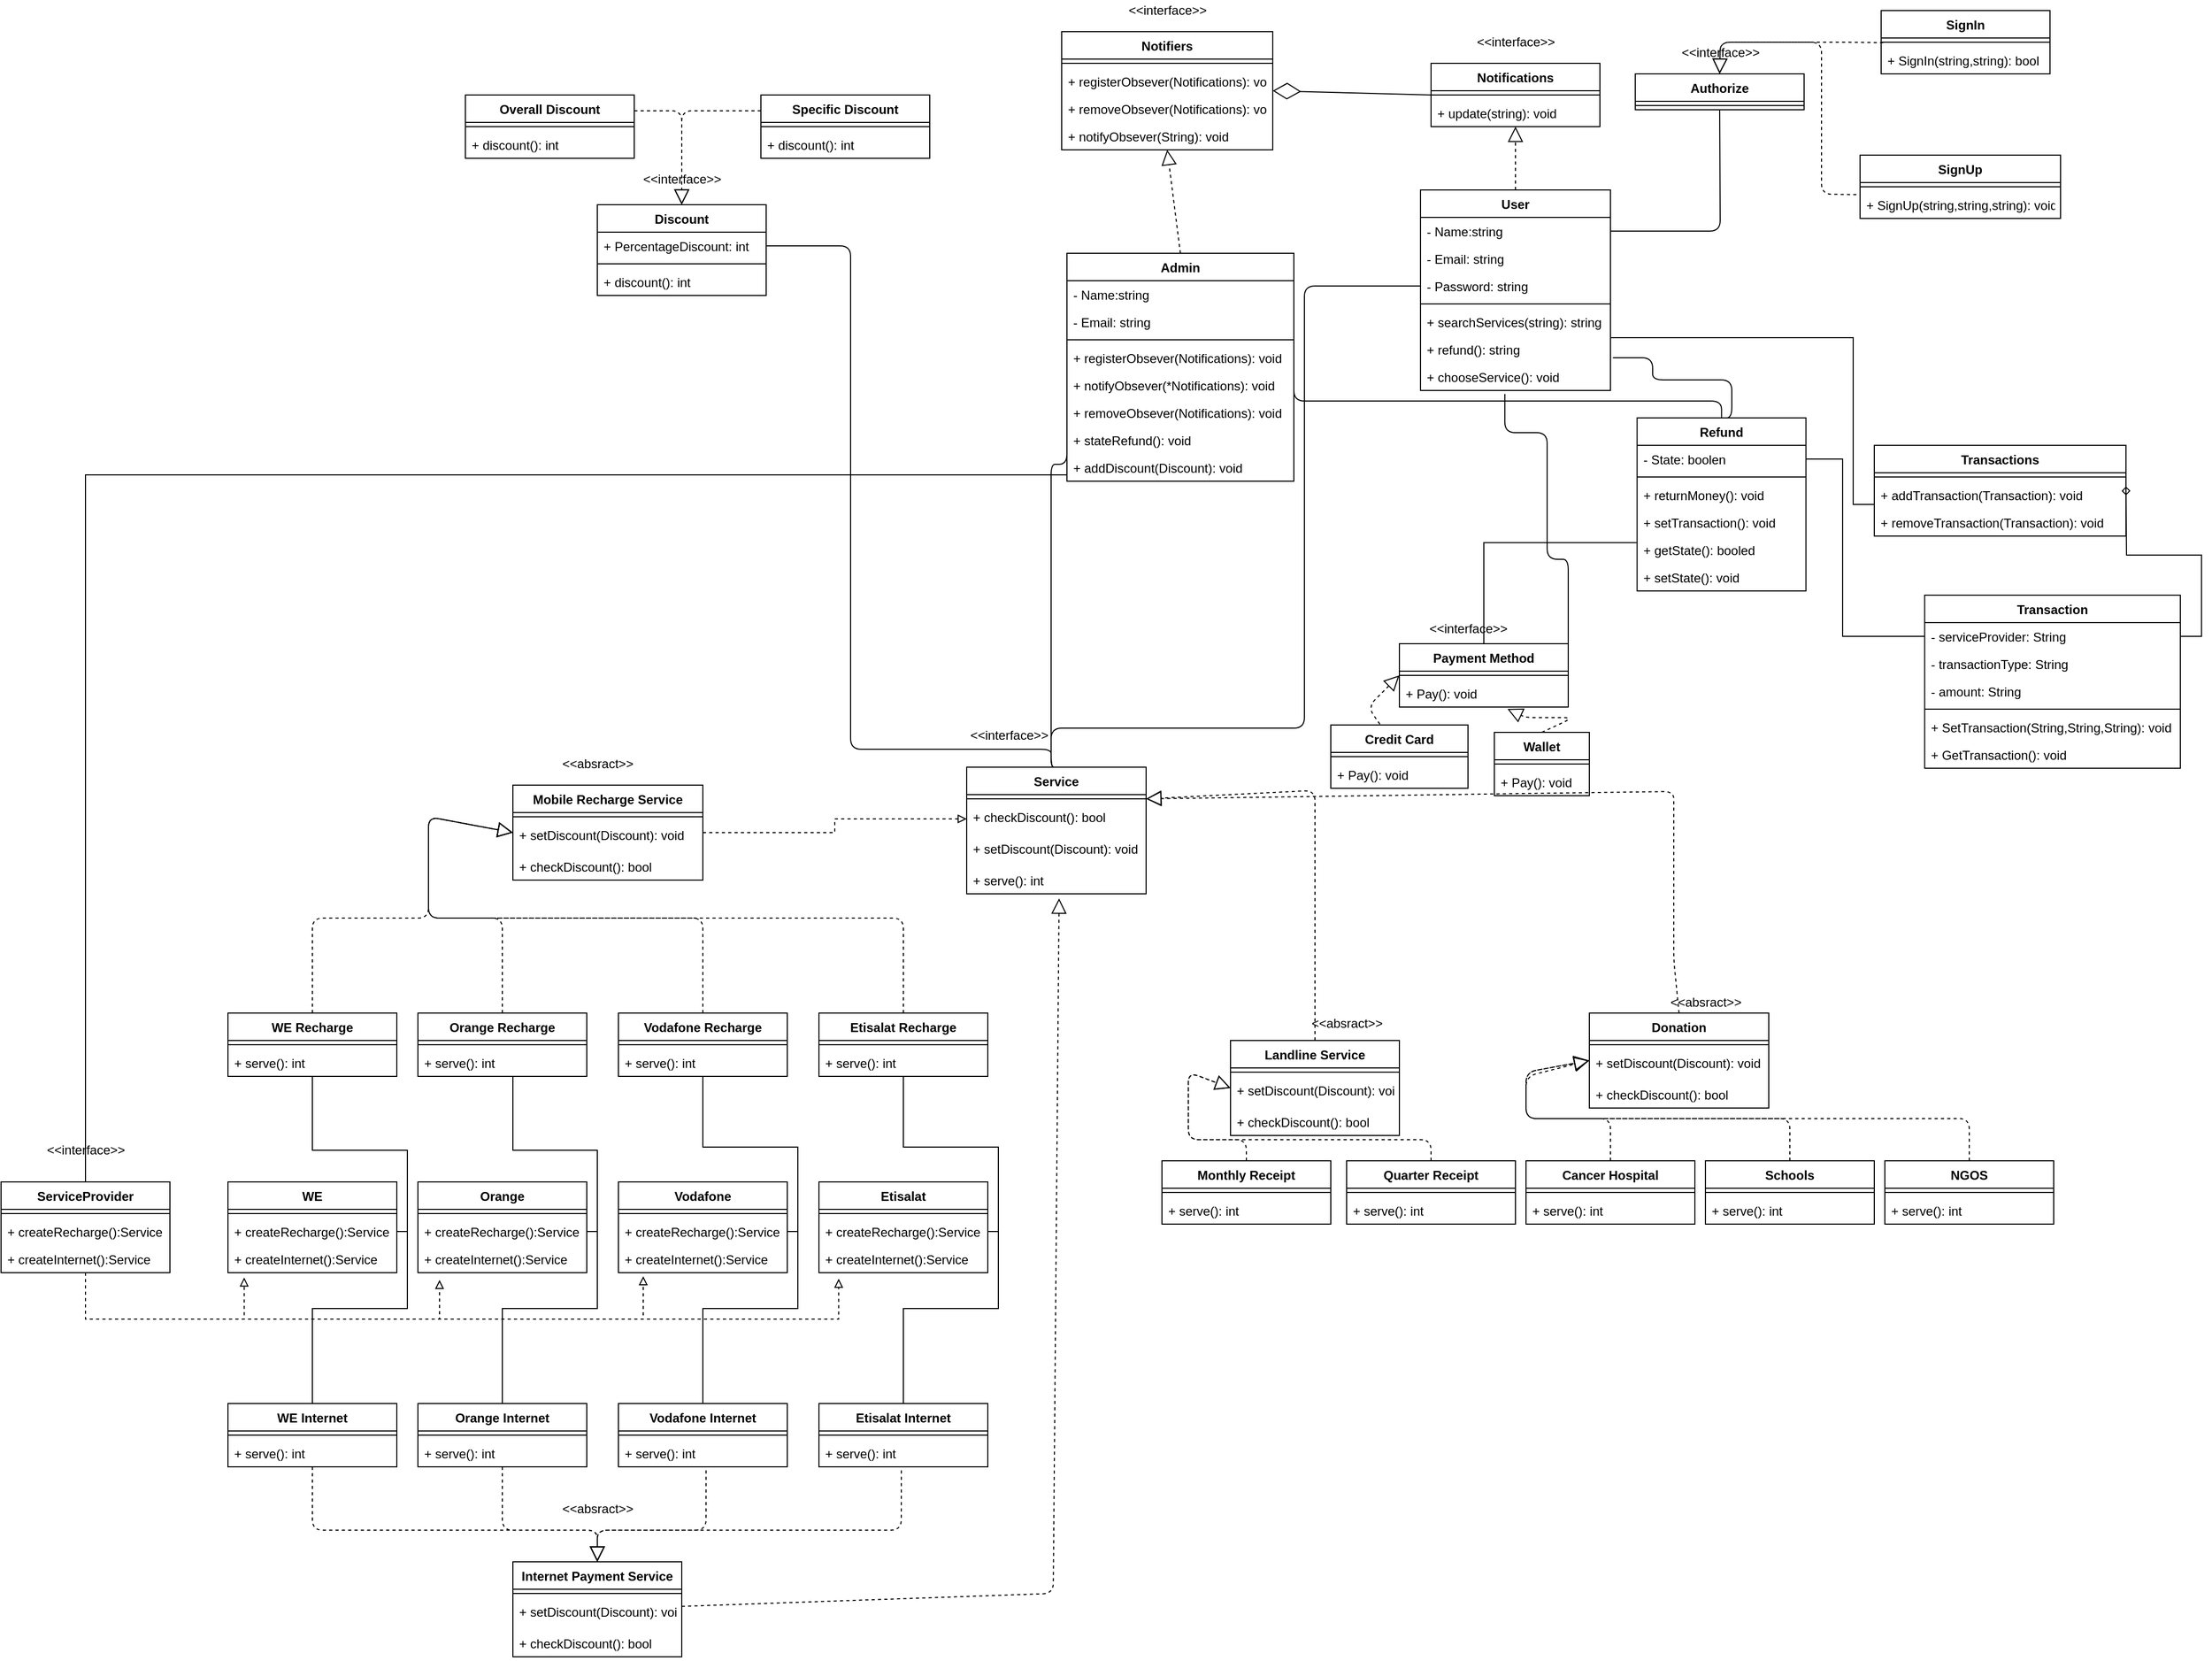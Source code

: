 <mxfile version="13.9.9" type="device"><diagram id="lr8hcipU5qQ-adhEegtC" name="Page-1"><mxGraphModel dx="1024" dy="584" grid="1" gridSize="10" guides="1" tooltips="1" connect="1" arrows="1" fold="1" page="1" pageScale="1" pageWidth="850" pageHeight="1100" math="0" shadow="0"><root><mxCell id="0"/><mxCell id="1" parent="0"/><mxCell id="mOXS-Wj0I5VsH4SX6ChE-52" value="User" style="swimlane;fontStyle=1;align=center;verticalAlign=top;childLayout=stackLayout;horizontal=1;startSize=26;horizontalStack=0;resizeParent=1;resizeParentMax=0;resizeLast=0;collapsible=1;marginBottom=0;" parent="1" vertex="1"><mxGeometry x="1360" y="330" width="180" height="190" as="geometry"><mxRectangle x="300" y="-100" width="60" height="26" as="alternateBounds"/></mxGeometry></mxCell><mxCell id="mOXS-Wj0I5VsH4SX6ChE-53" value="- Name:string" style="text;strokeColor=none;fillColor=none;align=left;verticalAlign=top;spacingLeft=4;spacingRight=4;overflow=hidden;rotatable=0;points=[[0,0.5],[1,0.5]];portConstraint=eastwest;" parent="mOXS-Wj0I5VsH4SX6ChE-52" vertex="1"><mxGeometry y="26" width="180" height="26" as="geometry"/></mxCell><mxCell id="mOXS-Wj0I5VsH4SX6ChE-54" value="- Email: string" style="text;strokeColor=none;fillColor=none;align=left;verticalAlign=top;spacingLeft=4;spacingRight=4;overflow=hidden;rotatable=0;points=[[0,0.5],[1,0.5]];portConstraint=eastwest;" parent="mOXS-Wj0I5VsH4SX6ChE-52" vertex="1"><mxGeometry y="52" width="180" height="26" as="geometry"/></mxCell><mxCell id="mOXS-Wj0I5VsH4SX6ChE-55" value="- Password: string" style="text;strokeColor=none;fillColor=none;align=left;verticalAlign=top;spacingLeft=4;spacingRight=4;overflow=hidden;rotatable=0;points=[[0,0.5],[1,0.5]];portConstraint=eastwest;" parent="mOXS-Wj0I5VsH4SX6ChE-52" vertex="1"><mxGeometry y="78" width="180" height="26" as="geometry"/></mxCell><mxCell id="mOXS-Wj0I5VsH4SX6ChE-56" value="" style="line;strokeWidth=1;fillColor=none;align=left;verticalAlign=middle;spacingTop=-1;spacingLeft=3;spacingRight=3;rotatable=0;labelPosition=right;points=[];portConstraint=eastwest;" parent="mOXS-Wj0I5VsH4SX6ChE-52" vertex="1"><mxGeometry y="104" width="180" height="8" as="geometry"/></mxCell><mxCell id="mOXS-Wj0I5VsH4SX6ChE-57" value="+ searchServices(string): string" style="text;strokeColor=none;fillColor=none;align=left;verticalAlign=top;spacingLeft=4;spacingRight=4;overflow=hidden;rotatable=0;points=[[0,0.5],[1,0.5]];portConstraint=eastwest;" parent="mOXS-Wj0I5VsH4SX6ChE-52" vertex="1"><mxGeometry y="112" width="180" height="26" as="geometry"/></mxCell><mxCell id="mOXS-Wj0I5VsH4SX6ChE-58" value="+ refund(): string" style="text;strokeColor=none;fillColor=none;align=left;verticalAlign=top;spacingLeft=4;spacingRight=4;overflow=hidden;rotatable=0;points=[[0,0.5],[1,0.5]];portConstraint=eastwest;" parent="mOXS-Wj0I5VsH4SX6ChE-52" vertex="1"><mxGeometry y="138" width="180" height="26" as="geometry"/></mxCell><mxCell id="GyEZ8vFw8RZnwrhqSHkl-1" value="+ chooseService(): void" style="text;strokeColor=none;fillColor=none;align=left;verticalAlign=top;spacingLeft=4;spacingRight=4;overflow=hidden;rotatable=0;points=[[0,0.5],[1,0.5]];portConstraint=eastwest;" parent="mOXS-Wj0I5VsH4SX6ChE-52" vertex="1"><mxGeometry y="164" width="180" height="26" as="geometry"/></mxCell><mxCell id="mOXS-Wj0I5VsH4SX6ChE-59" value="Authorize" style="swimlane;fontStyle=1;align=center;verticalAlign=top;childLayout=stackLayout;horizontal=1;startSize=26;horizontalStack=0;resizeParent=1;resizeParentMax=0;resizeLast=0;collapsible=1;marginBottom=0;" parent="1" vertex="1"><mxGeometry x="1563.5" y="220" width="160" height="34" as="geometry"><mxRectangle x="480" y="-100" width="90" height="26" as="alternateBounds"/></mxGeometry></mxCell><mxCell id="mOXS-Wj0I5VsH4SX6ChE-60" value="" style="line;strokeWidth=1;fillColor=none;align=left;verticalAlign=middle;spacingTop=-1;spacingLeft=3;spacingRight=3;rotatable=0;labelPosition=right;points=[];portConstraint=eastwest;" parent="mOXS-Wj0I5VsH4SX6ChE-59" vertex="1"><mxGeometry y="26" width="160" height="8" as="geometry"/></mxCell><mxCell id="mOXS-Wj0I5VsH4SX6ChE-61" value="" style="endArrow=none;html=1;exitX=1;exitY=0.5;exitDx=0;exitDy=0;entryX=0.5;entryY=1;entryDx=0;entryDy=0;" parent="1" source="mOXS-Wj0I5VsH4SX6ChE-53" target="mOXS-Wj0I5VsH4SX6ChE-59" edge="1"><mxGeometry width="50" height="50" relative="1" as="geometry"><mxPoint x="2120" y="1100" as="sourcePoint"/><mxPoint x="2210" y="709.0" as="targetPoint"/><Array as="points"><mxPoint x="1644" y="369"/></Array></mxGeometry></mxCell><mxCell id="mOXS-Wj0I5VsH4SX6ChE-62" value="SignIn" style="swimlane;fontStyle=1;align=center;verticalAlign=top;childLayout=stackLayout;horizontal=1;startSize=26;horizontalStack=0;resizeParent=1;resizeParentMax=0;resizeLast=0;collapsible=1;marginBottom=0;" parent="1" vertex="1"><mxGeometry x="1796.5" y="160" width="160" height="60" as="geometry"><mxRectangle x="730" y="-110" width="70" height="26" as="alternateBounds"/></mxGeometry></mxCell><mxCell id="mOXS-Wj0I5VsH4SX6ChE-63" value="" style="line;strokeWidth=1;fillColor=none;align=left;verticalAlign=middle;spacingTop=-1;spacingLeft=3;spacingRight=3;rotatable=0;labelPosition=right;points=[];portConstraint=eastwest;" parent="mOXS-Wj0I5VsH4SX6ChE-62" vertex="1"><mxGeometry y="26" width="160" height="8" as="geometry"/></mxCell><mxCell id="mOXS-Wj0I5VsH4SX6ChE-64" value="+ SignIn(string,string): bool" style="text;strokeColor=none;fillColor=none;align=left;verticalAlign=top;spacingLeft=4;spacingRight=4;overflow=hidden;rotatable=0;points=[[0,0.5],[1,0.5]];portConstraint=eastwest;" parent="mOXS-Wj0I5VsH4SX6ChE-62" vertex="1"><mxGeometry y="34" width="160" height="26" as="geometry"/></mxCell><mxCell id="mOXS-Wj0I5VsH4SX6ChE-65" value="SignUp" style="swimlane;fontStyle=1;align=center;verticalAlign=top;childLayout=stackLayout;horizontal=1;startSize=26;horizontalStack=0;resizeParent=1;resizeParentMax=0;resizeLast=0;collapsible=1;marginBottom=0;" parent="1" vertex="1"><mxGeometry x="1776.5" y="297" width="190" height="60" as="geometry"><mxRectangle x="730" y="-14" width="70" height="26" as="alternateBounds"/></mxGeometry></mxCell><mxCell id="mOXS-Wj0I5VsH4SX6ChE-66" value="" style="line;strokeWidth=1;fillColor=none;align=left;verticalAlign=middle;spacingTop=-1;spacingLeft=3;spacingRight=3;rotatable=0;labelPosition=right;points=[];portConstraint=eastwest;" parent="mOXS-Wj0I5VsH4SX6ChE-65" vertex="1"><mxGeometry y="26" width="190" height="8" as="geometry"/></mxCell><mxCell id="mOXS-Wj0I5VsH4SX6ChE-67" value="+ SignUp(string,string,string): void" style="text;strokeColor=none;fillColor=none;align=left;verticalAlign=top;spacingLeft=4;spacingRight=4;overflow=hidden;rotatable=0;points=[[0,0.5],[1,0.5]];portConstraint=eastwest;" parent="mOXS-Wj0I5VsH4SX6ChE-65" vertex="1"><mxGeometry y="34" width="190" height="26" as="geometry"/></mxCell><mxCell id="mOXS-Wj0I5VsH4SX6ChE-68" value="" style="endArrow=block;dashed=1;endFill=0;endSize=12;html=1;entryX=0.5;entryY=0;entryDx=0;entryDy=0;exitX=-0.018;exitY=0.131;exitDx=0;exitDy=0;exitPerimeter=0;" parent="1" source="mOXS-Wj0I5VsH4SX6ChE-67" target="mOXS-Wj0I5VsH4SX6ChE-59" edge="1"><mxGeometry width="160" relative="1" as="geometry"><mxPoint x="1626.5" y="426" as="sourcePoint"/><mxPoint x="1536.5" y="340.0" as="targetPoint"/><Array as="points"><mxPoint x="1740" y="334"/><mxPoint x="1740" y="190"/><mxPoint x="1644" y="190"/></Array></mxGeometry></mxCell><mxCell id="mOXS-Wj0I5VsH4SX6ChE-69" value="" style="endArrow=block;dashed=1;endFill=0;endSize=12;html=1;exitX=0.012;exitY=-0.138;exitDx=0;exitDy=0;entryX=0.5;entryY=0;entryDx=0;entryDy=0;exitPerimeter=0;" parent="1" source="mOXS-Wj0I5VsH4SX6ChE-64" target="mOXS-Wj0I5VsH4SX6ChE-59" edge="1"><mxGeometry width="160" relative="1" as="geometry"><mxPoint x="1626.5" y="330.0" as="sourcePoint"/><mxPoint x="1536.5" y="340.0" as="targetPoint"/><Array as="points"><mxPoint x="1760" y="190"/><mxPoint x="1644" y="190"/></Array></mxGeometry></mxCell><mxCell id="mOXS-Wj0I5VsH4SX6ChE-266" style="edgeStyle=orthogonalEdgeStyle;rounded=0;orthogonalLoop=1;jettySize=auto;html=1;entryX=-0.003;entryY=0.238;entryDx=0;entryDy=0;endArrow=none;endFill=0;exitX=0.5;exitY=0;exitDx=0;exitDy=0;entryPerimeter=0;" parent="1" source="mOXS-Wj0I5VsH4SX6ChE-70" edge="1"><mxGeometry relative="1" as="geometry"><Array as="points"><mxPoint x="1420" y="664"/></Array><mxPoint x="1564.77" y="664.188" as="targetPoint"/></mxGeometry></mxCell><mxCell id="mOXS-Wj0I5VsH4SX6ChE-70" value="Payment Method" style="swimlane;fontStyle=1;align=center;verticalAlign=top;childLayout=stackLayout;horizontal=1;startSize=26;horizontalStack=0;resizeParent=1;resizeParentMax=0;resizeLast=0;collapsible=1;marginBottom=0;" parent="1" vertex="1"><mxGeometry x="1340" y="760" width="160" height="60" as="geometry"><mxRectangle x="300" y="256" width="130" height="26" as="alternateBounds"/></mxGeometry></mxCell><mxCell id="mOXS-Wj0I5VsH4SX6ChE-71" value="" style="line;strokeWidth=1;fillColor=none;align=left;verticalAlign=middle;spacingTop=-1;spacingLeft=3;spacingRight=3;rotatable=0;labelPosition=right;points=[];portConstraint=eastwest;" parent="mOXS-Wj0I5VsH4SX6ChE-70" vertex="1"><mxGeometry y="26" width="160" height="8" as="geometry"/></mxCell><mxCell id="mOXS-Wj0I5VsH4SX6ChE-72" value="+ Pay(): void" style="text;strokeColor=none;fillColor=none;align=left;verticalAlign=top;spacingLeft=4;spacingRight=4;overflow=hidden;rotatable=0;points=[[0,0.5],[1,0.5]];portConstraint=eastwest;" parent="mOXS-Wj0I5VsH4SX6ChE-70" vertex="1"><mxGeometry y="34" width="160" height="26" as="geometry"/></mxCell><mxCell id="mOXS-Wj0I5VsH4SX6ChE-73" value="" style="endArrow=none;html=1;edgeStyle=orthogonalEdgeStyle;entryX=1;entryY=0.5;entryDx=0;entryDy=0;exitX=0.444;exitY=1.131;exitDx=0;exitDy=0;exitPerimeter=0;" parent="1" source="GyEZ8vFw8RZnwrhqSHkl-1" target="mOXS-Wj0I5VsH4SX6ChE-70" edge="1"><mxGeometry relative="1" as="geometry"><mxPoint x="1450" y="550" as="sourcePoint"/><mxPoint x="2220" y="1070" as="targetPoint"/><Array as="points"><mxPoint x="1440" y="560"/><mxPoint x="1480" y="560"/><mxPoint x="1480" y="680"/><mxPoint x="1500" y="680"/></Array></mxGeometry></mxCell><mxCell id="mOXS-Wj0I5VsH4SX6ChE-74" value="Credit Card" style="swimlane;fontStyle=1;align=center;verticalAlign=top;childLayout=stackLayout;horizontal=1;startSize=26;horizontalStack=0;resizeParent=1;resizeParentMax=0;resizeLast=0;collapsible=1;marginBottom=0;" parent="1" vertex="1"><mxGeometry x="1275" y="837" width="130" height="60" as="geometry"><mxRectangle x="320" y="360" width="100" height="26" as="alternateBounds"/></mxGeometry></mxCell><mxCell id="mOXS-Wj0I5VsH4SX6ChE-75" value="" style="line;strokeWidth=1;fillColor=none;align=left;verticalAlign=middle;spacingTop=-1;spacingLeft=3;spacingRight=3;rotatable=0;labelPosition=right;points=[];portConstraint=eastwest;" parent="mOXS-Wj0I5VsH4SX6ChE-74" vertex="1"><mxGeometry y="26" width="130" height="8" as="geometry"/></mxCell><mxCell id="mOXS-Wj0I5VsH4SX6ChE-76" value="+ Pay(): void" style="text;strokeColor=none;fillColor=none;align=left;verticalAlign=top;spacingLeft=4;spacingRight=4;overflow=hidden;rotatable=0;points=[[0,0.5],[1,0.5]];portConstraint=eastwest;" parent="mOXS-Wj0I5VsH4SX6ChE-74" vertex="1"><mxGeometry y="34" width="130" height="26" as="geometry"/></mxCell><mxCell id="mOXS-Wj0I5VsH4SX6ChE-77" value="Wallet" style="swimlane;fontStyle=1;align=center;verticalAlign=top;childLayout=stackLayout;horizontal=1;startSize=26;horizontalStack=0;resizeParent=1;resizeParentMax=0;resizeLast=0;collapsible=1;marginBottom=0;" parent="1" vertex="1"><mxGeometry x="1430" y="844" width="90" height="60" as="geometry"><mxRectangle x="460" y="360" width="60" height="26" as="alternateBounds"/></mxGeometry></mxCell><mxCell id="mOXS-Wj0I5VsH4SX6ChE-78" value="" style="line;strokeWidth=1;fillColor=none;align=left;verticalAlign=middle;spacingTop=-1;spacingLeft=3;spacingRight=3;rotatable=0;labelPosition=right;points=[];portConstraint=eastwest;" parent="mOXS-Wj0I5VsH4SX6ChE-77" vertex="1"><mxGeometry y="26" width="90" height="8" as="geometry"/></mxCell><mxCell id="mOXS-Wj0I5VsH4SX6ChE-79" value="+ Pay(): void" style="text;strokeColor=none;fillColor=none;align=left;verticalAlign=top;spacingLeft=4;spacingRight=4;overflow=hidden;rotatable=0;points=[[0,0.5],[1,0.5]];portConstraint=eastwest;" parent="mOXS-Wj0I5VsH4SX6ChE-77" vertex="1"><mxGeometry y="34" width="90" height="26" as="geometry"/></mxCell><mxCell id="mOXS-Wj0I5VsH4SX6ChE-80" value="" style="endArrow=block;dashed=1;endFill=0;endSize=12;html=1;exitX=0.358;exitY=-0.013;exitDx=0;exitDy=0;entryX=0;entryY=0.5;entryDx=0;entryDy=0;exitPerimeter=0;" parent="1" source="mOXS-Wj0I5VsH4SX6ChE-74" target="mOXS-Wj0I5VsH4SX6ChE-70" edge="1"><mxGeometry width="160" relative="1" as="geometry"><mxPoint x="1555.25" y="944" as="sourcePoint"/><mxPoint x="1715.25" y="944" as="targetPoint"/><Array as="points"><mxPoint x="1310" y="820"/></Array></mxGeometry></mxCell><mxCell id="mOXS-Wj0I5VsH4SX6ChE-81" value="" style="endArrow=block;dashed=1;endFill=0;endSize=12;html=1;entryX=0.64;entryY=1.069;entryDx=0;entryDy=0;exitX=0.5;exitY=0;exitDx=0;exitDy=0;entryPerimeter=0;" parent="1" source="mOXS-Wj0I5VsH4SX6ChE-77" target="mOXS-Wj0I5VsH4SX6ChE-72" edge="1"><mxGeometry width="160" relative="1" as="geometry"><mxPoint x="1725.25" y="954" as="sourcePoint"/><mxPoint x="1885.25" y="954" as="targetPoint"/><Array as="points"><mxPoint x="1505" y="830"/><mxPoint x="1460" y="830"/></Array></mxGeometry></mxCell><mxCell id="mOXS-Wj0I5VsH4SX6ChE-82" value="Service" style="swimlane;fontStyle=1;align=center;verticalAlign=top;childLayout=stackLayout;horizontal=1;startSize=26;horizontalStack=0;resizeParent=1;resizeParentMax=0;resizeLast=0;collapsible=1;marginBottom=0;" parent="1" vertex="1"><mxGeometry x="930" y="877" width="170" height="120" as="geometry"><mxRectangle x="-240" y="80" width="70" height="26" as="alternateBounds"/></mxGeometry></mxCell><mxCell id="mOXS-Wj0I5VsH4SX6ChE-83" value="" style="line;strokeWidth=1;fillColor=none;align=left;verticalAlign=middle;spacingTop=-1;spacingLeft=3;spacingRight=3;rotatable=0;labelPosition=right;points=[];portConstraint=eastwest;" parent="mOXS-Wj0I5VsH4SX6ChE-82" vertex="1"><mxGeometry y="26" width="170" height="8" as="geometry"/></mxCell><mxCell id="mOXS-Wj0I5VsH4SX6ChE-84" value="+ checkDiscount(): bool" style="text;strokeColor=none;fillColor=none;align=left;verticalAlign=top;spacingLeft=4;spacingRight=4;overflow=hidden;rotatable=0;points=[[0,0.5],[1,0.5]];portConstraint=eastwest;" parent="mOXS-Wj0I5VsH4SX6ChE-82" vertex="1"><mxGeometry y="34" width="170" height="30" as="geometry"/></mxCell><mxCell id="wbEamXINjy5EwrfSDF1P-5" value="+ setDiscount(Discount): void" style="text;strokeColor=none;fillColor=none;align=left;verticalAlign=top;spacingLeft=4;spacingRight=4;overflow=hidden;rotatable=0;points=[[0,0.5],[1,0.5]];portConstraint=eastwest;" vertex="1" parent="mOXS-Wj0I5VsH4SX6ChE-82"><mxGeometry y="64" width="170" height="30" as="geometry"/></mxCell><mxCell id="mOXS-Wj0I5VsH4SX6ChE-85" value="+ serve(): int" style="text;strokeColor=none;fillColor=none;align=left;verticalAlign=top;spacingLeft=4;spacingRight=4;overflow=hidden;rotatable=0;points=[[0,0.5],[1,0.5]];portConstraint=eastwest;" parent="mOXS-Wj0I5VsH4SX6ChE-82" vertex="1"><mxGeometry y="94" width="170" height="26" as="geometry"/></mxCell><mxCell id="mOXS-Wj0I5VsH4SX6ChE-86" value="Internet Payment Service" style="swimlane;fontStyle=1;align=center;verticalAlign=top;childLayout=stackLayout;horizontal=1;startSize=26;horizontalStack=0;resizeParent=1;resizeParentMax=0;resizeLast=0;collapsible=1;marginBottom=0;" parent="1" vertex="1"><mxGeometry x="500" y="1630" width="160" height="90" as="geometry"><mxRectangle x="-460" y="228" width="180" height="26" as="alternateBounds"/></mxGeometry></mxCell><mxCell id="mOXS-Wj0I5VsH4SX6ChE-87" value="" style="line;strokeWidth=1;fillColor=none;align=left;verticalAlign=middle;spacingTop=-1;spacingLeft=3;spacingRight=3;rotatable=0;labelPosition=right;points=[];portConstraint=eastwest;" parent="mOXS-Wj0I5VsH4SX6ChE-86" vertex="1"><mxGeometry y="26" width="160" height="8" as="geometry"/></mxCell><mxCell id="wbEamXINjy5EwrfSDF1P-7" value="+ setDiscount(Discount): void" style="text;strokeColor=none;fillColor=none;align=left;verticalAlign=top;spacingLeft=4;spacingRight=4;overflow=hidden;rotatable=0;points=[[0,0.5],[1,0.5]];portConstraint=eastwest;" vertex="1" parent="mOXS-Wj0I5VsH4SX6ChE-86"><mxGeometry y="34" width="160" height="30" as="geometry"/></mxCell><mxCell id="mOXS-Wj0I5VsH4SX6ChE-88" value="+ checkDiscount(): bool" style="text;strokeColor=none;fillColor=none;align=left;verticalAlign=top;spacingLeft=4;spacingRight=4;overflow=hidden;rotatable=0;points=[[0,0.5],[1,0.5]];portConstraint=eastwest;" parent="mOXS-Wj0I5VsH4SX6ChE-86" vertex="1"><mxGeometry y="64" width="160" height="26" as="geometry"/></mxCell><mxCell id="mOXS-Wj0I5VsH4SX6ChE-89" value="Landline Service" style="swimlane;fontStyle=1;align=center;verticalAlign=top;childLayout=stackLayout;horizontal=1;startSize=26;horizontalStack=0;resizeParent=1;resizeParentMax=0;resizeLast=0;collapsible=1;marginBottom=0;" parent="1" vertex="1"><mxGeometry x="1180" y="1136" width="160" height="90" as="geometry"><mxRectangle x="-230" y="228" width="130" height="26" as="alternateBounds"/></mxGeometry></mxCell><mxCell id="mOXS-Wj0I5VsH4SX6ChE-90" value="" style="line;strokeWidth=1;fillColor=none;align=left;verticalAlign=middle;spacingTop=-1;spacingLeft=3;spacingRight=3;rotatable=0;labelPosition=right;points=[];portConstraint=eastwest;" parent="mOXS-Wj0I5VsH4SX6ChE-89" vertex="1"><mxGeometry y="26" width="160" height="8" as="geometry"/></mxCell><mxCell id="wbEamXINjy5EwrfSDF1P-8" value="+ setDiscount(Discount): void" style="text;strokeColor=none;fillColor=none;align=left;verticalAlign=top;spacingLeft=4;spacingRight=4;overflow=hidden;rotatable=0;points=[[0,0.5],[1,0.5]];portConstraint=eastwest;" vertex="1" parent="mOXS-Wj0I5VsH4SX6ChE-89"><mxGeometry y="34" width="160" height="30" as="geometry"/></mxCell><mxCell id="mOXS-Wj0I5VsH4SX6ChE-91" value="+ checkDiscount(): bool" style="text;strokeColor=none;fillColor=none;align=left;verticalAlign=top;spacingLeft=4;spacingRight=4;overflow=hidden;rotatable=0;points=[[0,0.5],[1,0.5]];portConstraint=eastwest;" parent="mOXS-Wj0I5VsH4SX6ChE-89" vertex="1"><mxGeometry y="64" width="160" height="26" as="geometry"/></mxCell><mxCell id="mOXS-Wj0I5VsH4SX6ChE-92" value="Donation" style="swimlane;fontStyle=1;align=center;verticalAlign=top;childLayout=stackLayout;horizontal=1;startSize=26;horizontalStack=0;resizeParent=1;resizeParentMax=0;resizeLast=0;collapsible=1;marginBottom=0;" parent="1" vertex="1"><mxGeometry x="1520" y="1110" width="170" height="90" as="geometry"><mxRectangle x="-25" y="228" width="80" height="26" as="alternateBounds"/></mxGeometry></mxCell><mxCell id="mOXS-Wj0I5VsH4SX6ChE-93" value="" style="line;strokeWidth=1;fillColor=none;align=left;verticalAlign=middle;spacingTop=-1;spacingLeft=3;spacingRight=3;rotatable=0;labelPosition=right;points=[];portConstraint=eastwest;" parent="mOXS-Wj0I5VsH4SX6ChE-92" vertex="1"><mxGeometry y="26" width="170" height="8" as="geometry"/></mxCell><mxCell id="wbEamXINjy5EwrfSDF1P-9" value="+ setDiscount(Discount): void" style="text;strokeColor=none;fillColor=none;align=left;verticalAlign=top;spacingLeft=4;spacingRight=4;overflow=hidden;rotatable=0;points=[[0,0.5],[1,0.5]];portConstraint=eastwest;" vertex="1" parent="mOXS-Wj0I5VsH4SX6ChE-92"><mxGeometry y="34" width="170" height="30" as="geometry"/></mxCell><mxCell id="mOXS-Wj0I5VsH4SX6ChE-94" value="+ checkDiscount(): bool" style="text;strokeColor=none;fillColor=none;align=left;verticalAlign=top;spacingLeft=4;spacingRight=4;overflow=hidden;rotatable=0;points=[[0,0.5],[1,0.5]];portConstraint=eastwest;" parent="mOXS-Wj0I5VsH4SX6ChE-92" vertex="1"><mxGeometry y="64" width="170" height="26" as="geometry"/></mxCell><mxCell id="mOXS-Wj0I5VsH4SX6ChE-267" style="edgeStyle=orthogonalEdgeStyle;rounded=0;orthogonalLoop=1;jettySize=auto;html=1;entryX=0;entryY=0.5;entryDx=0;entryDy=0;endArrow=block;endFill=0;dashed=1;" parent="1" source="mOXS-Wj0I5VsH4SX6ChE-95" target="mOXS-Wj0I5VsH4SX6ChE-84" edge="1"><mxGeometry relative="1" as="geometry"/></mxCell><mxCell id="mOXS-Wj0I5VsH4SX6ChE-95" value="Mobile Recharge Service" style="swimlane;fontStyle=1;align=center;verticalAlign=top;childLayout=stackLayout;horizontal=1;startSize=26;horizontalStack=0;resizeParent=1;resizeParentMax=0;resizeLast=0;collapsible=1;marginBottom=0;" parent="1" vertex="1"><mxGeometry x="500" y="894" width="180" height="90" as="geometry"><mxRectangle x="-670" y="228" width="170" height="26" as="alternateBounds"/></mxGeometry></mxCell><mxCell id="mOXS-Wj0I5VsH4SX6ChE-96" value="" style="line;strokeWidth=1;fillColor=none;align=left;verticalAlign=middle;spacingTop=-1;spacingLeft=3;spacingRight=3;rotatable=0;labelPosition=right;points=[];portConstraint=eastwest;" parent="mOXS-Wj0I5VsH4SX6ChE-95" vertex="1"><mxGeometry y="26" width="180" height="8" as="geometry"/></mxCell><mxCell id="wbEamXINjy5EwrfSDF1P-6" value="+ setDiscount(Discount): void" style="text;strokeColor=none;fillColor=none;align=left;verticalAlign=top;spacingLeft=4;spacingRight=4;overflow=hidden;rotatable=0;points=[[0,0.5],[1,0.5]];portConstraint=eastwest;" vertex="1" parent="mOXS-Wj0I5VsH4SX6ChE-95"><mxGeometry y="34" width="180" height="30" as="geometry"/></mxCell><mxCell id="mOXS-Wj0I5VsH4SX6ChE-97" value="+ checkDiscount(): bool" style="text;strokeColor=none;fillColor=none;align=left;verticalAlign=top;spacingLeft=4;spacingRight=4;overflow=hidden;rotatable=0;points=[[0,0.5],[1,0.5]];portConstraint=eastwest;" parent="mOXS-Wj0I5VsH4SX6ChE-95" vertex="1"><mxGeometry y="64" width="180" height="26" as="geometry"/></mxCell><mxCell id="mOXS-Wj0I5VsH4SX6ChE-99" value="" style="endArrow=block;dashed=1;endFill=0;endSize=12;html=1;entryX=0.515;entryY=1.167;entryDx=0;entryDy=0;entryPerimeter=0;" parent="1" source="mOXS-Wj0I5VsH4SX6ChE-86" target="mOXS-Wj0I5VsH4SX6ChE-85" edge="1"><mxGeometry width="160" relative="1" as="geometry"><mxPoint x="1420" y="1003" as="sourcePoint"/><mxPoint x="1260" y="1090" as="targetPoint"/><Array as="points"><mxPoint x="1012" y="1660"/></Array></mxGeometry></mxCell><mxCell id="mOXS-Wj0I5VsH4SX6ChE-100" value="" style="endArrow=block;dashed=1;endFill=0;endSize=12;html=1;exitX=0.5;exitY=0;exitDx=0;exitDy=0;entryX=1;entryY=0.25;entryDx=0;entryDy=0;" parent="1" source="mOXS-Wj0I5VsH4SX6ChE-89" target="mOXS-Wj0I5VsH4SX6ChE-82" edge="1"><mxGeometry width="160" relative="1" as="geometry"><mxPoint x="1330" y="990" as="sourcePoint"/><mxPoint x="1110" y="860" as="targetPoint"/><Array as="points"><mxPoint x="1260" y="1060"/><mxPoint x="1260" y="899"/></Array></mxGeometry></mxCell><mxCell id="mOXS-Wj0I5VsH4SX6ChE-101" value="" style="endArrow=block;dashed=1;endFill=0;endSize=12;html=1;entryX=1;entryY=0.25;entryDx=0;entryDy=0;exitX=0.5;exitY=0;exitDx=0;exitDy=0;" parent="1" source="mOXS-Wj0I5VsH4SX6ChE-92" target="mOXS-Wj0I5VsH4SX6ChE-82" edge="1"><mxGeometry width="160" relative="1" as="geometry"><mxPoint x="1340" y="1000" as="sourcePoint"/><mxPoint x="1500" y="1000" as="targetPoint"/><Array as="points"><mxPoint x="1600" y="1060"/><mxPoint x="1600" y="924"/><mxPoint x="1600" y="900"/></Array></mxGeometry></mxCell><mxCell id="mOXS-Wj0I5VsH4SX6ChE-102" value="Schools" style="swimlane;fontStyle=1;align=center;verticalAlign=top;childLayout=stackLayout;horizontal=1;startSize=26;horizontalStack=0;resizeParent=1;resizeParentMax=0;resizeLast=0;collapsible=1;marginBottom=0;" parent="1" vertex="1"><mxGeometry x="1630" y="1250" width="160" height="60" as="geometry"><mxRectangle x="40" y="320" width="80" height="26" as="alternateBounds"/></mxGeometry></mxCell><mxCell id="mOXS-Wj0I5VsH4SX6ChE-103" value="" style="line;strokeWidth=1;fillColor=none;align=left;verticalAlign=middle;spacingTop=-1;spacingLeft=3;spacingRight=3;rotatable=0;labelPosition=right;points=[];portConstraint=eastwest;" parent="mOXS-Wj0I5VsH4SX6ChE-102" vertex="1"><mxGeometry y="26" width="160" height="8" as="geometry"/></mxCell><mxCell id="mOXS-Wj0I5VsH4SX6ChE-104" value="+ serve(): int" style="text;strokeColor=none;fillColor=none;align=left;verticalAlign=top;spacingLeft=4;spacingRight=4;overflow=hidden;rotatable=0;points=[[0,0.5],[1,0.5]];portConstraint=eastwest;" parent="mOXS-Wj0I5VsH4SX6ChE-102" vertex="1"><mxGeometry y="34" width="160" height="26" as="geometry"/></mxCell><mxCell id="mOXS-Wj0I5VsH4SX6ChE-105" value="NGOS" style="swimlane;fontStyle=1;align=center;verticalAlign=top;childLayout=stackLayout;horizontal=1;startSize=26;horizontalStack=0;resizeParent=1;resizeParentMax=0;resizeLast=0;collapsible=1;marginBottom=0;" parent="1" vertex="1"><mxGeometry x="1800" y="1250" width="160" height="60" as="geometry"><mxRectangle x="160" y="320" width="70" height="26" as="alternateBounds"/></mxGeometry></mxCell><mxCell id="mOXS-Wj0I5VsH4SX6ChE-106" value="" style="line;strokeWidth=1;fillColor=none;align=left;verticalAlign=middle;spacingTop=-1;spacingLeft=3;spacingRight=3;rotatable=0;labelPosition=right;points=[];portConstraint=eastwest;" parent="mOXS-Wj0I5VsH4SX6ChE-105" vertex="1"><mxGeometry y="26" width="160" height="8" as="geometry"/></mxCell><mxCell id="mOXS-Wj0I5VsH4SX6ChE-107" value="+ serve(): int" style="text;strokeColor=none;fillColor=none;align=left;verticalAlign=top;spacingLeft=4;spacingRight=4;overflow=hidden;rotatable=0;points=[[0,0.5],[1,0.5]];portConstraint=eastwest;" parent="mOXS-Wj0I5VsH4SX6ChE-105" vertex="1"><mxGeometry y="34" width="160" height="26" as="geometry"/></mxCell><mxCell id="mOXS-Wj0I5VsH4SX6ChE-108" value="Cancer Hospital" style="swimlane;fontStyle=1;align=center;verticalAlign=top;childLayout=stackLayout;horizontal=1;startSize=26;horizontalStack=0;resizeParent=1;resizeParentMax=0;resizeLast=0;collapsible=1;marginBottom=0;" parent="1" vertex="1"><mxGeometry x="1460" y="1250" width="160" height="60" as="geometry"><mxRectangle x="-100" y="320" width="120" height="26" as="alternateBounds"/></mxGeometry></mxCell><mxCell id="mOXS-Wj0I5VsH4SX6ChE-109" value="" style="line;strokeWidth=1;fillColor=none;align=left;verticalAlign=middle;spacingTop=-1;spacingLeft=3;spacingRight=3;rotatable=0;labelPosition=right;points=[];portConstraint=eastwest;" parent="mOXS-Wj0I5VsH4SX6ChE-108" vertex="1"><mxGeometry y="26" width="160" height="8" as="geometry"/></mxCell><mxCell id="mOXS-Wj0I5VsH4SX6ChE-110" value="+ serve(): int" style="text;strokeColor=none;fillColor=none;align=left;verticalAlign=top;spacingLeft=4;spacingRight=4;overflow=hidden;rotatable=0;points=[[0,0.5],[1,0.5]];portConstraint=eastwest;" parent="mOXS-Wj0I5VsH4SX6ChE-108" vertex="1"><mxGeometry y="34" width="160" height="26" as="geometry"/></mxCell><mxCell id="mOXS-Wj0I5VsH4SX6ChE-111" value="" style="endArrow=block;dashed=1;endFill=0;endSize=12;html=1;entryX=0;entryY=0.5;entryDx=0;entryDy=0;" parent="1" source="mOXS-Wj0I5VsH4SX6ChE-108" target="mOXS-Wj0I5VsH4SX6ChE-92" edge="1"><mxGeometry width="160" relative="1" as="geometry"><mxPoint x="1310" y="970" as="sourcePoint"/><mxPoint x="1470" y="970" as="targetPoint"/><Array as="points"><mxPoint x="1540" y="1210"/><mxPoint x="1460" y="1210"/><mxPoint x="1460" y="1170"/></Array></mxGeometry></mxCell><mxCell id="mOXS-Wj0I5VsH4SX6ChE-112" value="" style="endArrow=block;dashed=1;endFill=0;endSize=12;html=1;entryX=0;entryY=0.5;entryDx=0;entryDy=0;exitX=0.5;exitY=0;exitDx=0;exitDy=0;" parent="1" source="mOXS-Wj0I5VsH4SX6ChE-102" target="mOXS-Wj0I5VsH4SX6ChE-92" edge="1"><mxGeometry width="160" relative="1" as="geometry"><mxPoint x="1350" y="1010" as="sourcePoint"/><mxPoint x="1510" y="1010" as="targetPoint"/><Array as="points"><mxPoint x="1710" y="1210"/><mxPoint x="1460" y="1210"/><mxPoint x="1460" y="1166"/></Array></mxGeometry></mxCell><mxCell id="mOXS-Wj0I5VsH4SX6ChE-113" value="" style="endArrow=block;dashed=1;endFill=0;endSize=12;html=1;entryX=0;entryY=0.5;entryDx=0;entryDy=0;exitX=0.5;exitY=0;exitDx=0;exitDy=0;" parent="1" source="mOXS-Wj0I5VsH4SX6ChE-105" target="mOXS-Wj0I5VsH4SX6ChE-92" edge="1"><mxGeometry width="160" relative="1" as="geometry"><mxPoint x="1360" y="1020" as="sourcePoint"/><mxPoint x="1520" y="1020" as="targetPoint"/><Array as="points"><mxPoint x="1880" y="1210"/><mxPoint x="1460" y="1210"/><mxPoint x="1460" y="1166"/></Array></mxGeometry></mxCell><mxCell id="mOXS-Wj0I5VsH4SX6ChE-114" value="Quarter Receipt" style="swimlane;fontStyle=1;align=center;verticalAlign=top;childLayout=stackLayout;horizontal=1;startSize=26;horizontalStack=0;resizeParent=1;resizeParentMax=0;resizeLast=0;collapsible=1;marginBottom=0;" parent="1" vertex="1"><mxGeometry x="1290" y="1250" width="160" height="60" as="geometry"><mxRectangle x="-220" y="320" width="120" height="26" as="alternateBounds"/></mxGeometry></mxCell><mxCell id="mOXS-Wj0I5VsH4SX6ChE-115" value="" style="line;strokeWidth=1;fillColor=none;align=left;verticalAlign=middle;spacingTop=-1;spacingLeft=3;spacingRight=3;rotatable=0;labelPosition=right;points=[];portConstraint=eastwest;" parent="mOXS-Wj0I5VsH4SX6ChE-114" vertex="1"><mxGeometry y="26" width="160" height="8" as="geometry"/></mxCell><mxCell id="mOXS-Wj0I5VsH4SX6ChE-116" value="+ serve(): int" style="text;strokeColor=none;fillColor=none;align=left;verticalAlign=top;spacingLeft=4;spacingRight=4;overflow=hidden;rotatable=0;points=[[0,0.5],[1,0.5]];portConstraint=eastwest;" parent="mOXS-Wj0I5VsH4SX6ChE-114" vertex="1"><mxGeometry y="34" width="160" height="26" as="geometry"/></mxCell><mxCell id="mOXS-Wj0I5VsH4SX6ChE-117" value="Monthly Receipt" style="swimlane;fontStyle=1;align=center;verticalAlign=top;childLayout=stackLayout;horizontal=1;startSize=26;horizontalStack=0;resizeParent=1;resizeParentMax=0;resizeLast=0;collapsible=1;marginBottom=0;" parent="1" vertex="1"><mxGeometry x="1115" y="1250" width="160" height="60" as="geometry"><mxRectangle x="-360" y="320" width="130" height="26" as="alternateBounds"/></mxGeometry></mxCell><mxCell id="mOXS-Wj0I5VsH4SX6ChE-118" value="" style="line;strokeWidth=1;fillColor=none;align=left;verticalAlign=middle;spacingTop=-1;spacingLeft=3;spacingRight=3;rotatable=0;labelPosition=right;points=[];portConstraint=eastwest;" parent="mOXS-Wj0I5VsH4SX6ChE-117" vertex="1"><mxGeometry y="26" width="160" height="8" as="geometry"/></mxCell><mxCell id="mOXS-Wj0I5VsH4SX6ChE-119" value="+ serve(): int" style="text;strokeColor=none;fillColor=none;align=left;verticalAlign=top;spacingLeft=4;spacingRight=4;overflow=hidden;rotatable=0;points=[[0,0.5],[1,0.5]];portConstraint=eastwest;" parent="mOXS-Wj0I5VsH4SX6ChE-117" vertex="1"><mxGeometry y="34" width="160" height="26" as="geometry"/></mxCell><mxCell id="mOXS-Wj0I5VsH4SX6ChE-120" value="" style="endArrow=block;dashed=1;endFill=0;endSize=12;html=1;entryX=0;entryY=0.5;entryDx=0;entryDy=0;exitX=0.5;exitY=0;exitDx=0;exitDy=0;" parent="1" source="mOXS-Wj0I5VsH4SX6ChE-114" target="mOXS-Wj0I5VsH4SX6ChE-89" edge="1"><mxGeometry width="160" relative="1" as="geometry"><mxPoint x="1370" y="1030" as="sourcePoint"/><mxPoint x="1530" y="1030" as="targetPoint"/><Array as="points"><mxPoint x="1370" y="1230"/><mxPoint x="1140" y="1230"/><mxPoint x="1140" y="1166"/></Array></mxGeometry></mxCell><mxCell id="mOXS-Wj0I5VsH4SX6ChE-121" value="" style="endArrow=block;dashed=1;endFill=0;endSize=12;html=1;entryX=0;entryY=0.5;entryDx=0;entryDy=0;exitX=0.5;exitY=0;exitDx=0;exitDy=0;" parent="1" source="mOXS-Wj0I5VsH4SX6ChE-117" target="mOXS-Wj0I5VsH4SX6ChE-89" edge="1"><mxGeometry width="160" relative="1" as="geometry"><mxPoint x="1380" y="1040" as="sourcePoint"/><mxPoint x="1540" y="1040" as="targetPoint"/><Array as="points"><mxPoint x="1195" y="1230"/><mxPoint x="1140" y="1230"/><mxPoint x="1140" y="1166"/></Array></mxGeometry></mxCell><mxCell id="mOXS-Wj0I5VsH4SX6ChE-122" value="ServiceProvider" style="swimlane;fontStyle=1;align=center;verticalAlign=top;childLayout=stackLayout;horizontal=1;startSize=26;horizontalStack=0;resizeParent=1;resizeParentMax=0;resizeLast=0;collapsible=1;marginBottom=0;" parent="1" vertex="1"><mxGeometry x="15" y="1270" width="160" height="86" as="geometry"><mxRectangle x="-1020" y="70" width="80" height="26" as="alternateBounds"/></mxGeometry></mxCell><mxCell id="mOXS-Wj0I5VsH4SX6ChE-123" value="" style="line;strokeWidth=1;fillColor=none;align=left;verticalAlign=middle;spacingTop=-1;spacingLeft=3;spacingRight=3;rotatable=0;labelPosition=right;points=[];portConstraint=eastwest;" parent="mOXS-Wj0I5VsH4SX6ChE-122" vertex="1"><mxGeometry y="26" width="160" height="8" as="geometry"/></mxCell><mxCell id="mOXS-Wj0I5VsH4SX6ChE-124" value="+ createRecharge():Service" style="text;strokeColor=none;fillColor=none;align=left;verticalAlign=top;spacingLeft=4;spacingRight=4;overflow=hidden;rotatable=0;points=[[0,0.5],[1,0.5]];portConstraint=eastwest;" parent="mOXS-Wj0I5VsH4SX6ChE-122" vertex="1"><mxGeometry y="34" width="160" height="26" as="geometry"/></mxCell><mxCell id="mOXS-Wj0I5VsH4SX6ChE-125" value="+ createInternet():Service" style="text;strokeColor=none;fillColor=none;align=left;verticalAlign=top;spacingLeft=4;spacingRight=4;overflow=hidden;rotatable=0;points=[[0,0.5],[1,0.5]];portConstraint=eastwest;" parent="mOXS-Wj0I5VsH4SX6ChE-122" vertex="1"><mxGeometry y="60" width="160" height="26" as="geometry"/></mxCell><mxCell id="mOXS-Wj0I5VsH4SX6ChE-130" value="Vodafone" style="swimlane;fontStyle=1;align=center;verticalAlign=top;childLayout=stackLayout;horizontal=1;startSize=26;horizontalStack=0;resizeParent=1;resizeParentMax=0;resizeLast=0;collapsible=1;marginBottom=0;" parent="1" vertex="1"><mxGeometry x="600" y="1270" width="160" height="86" as="geometry"><mxRectangle x="-1420" y="366" width="90" height="26" as="alternateBounds"/></mxGeometry></mxCell><mxCell id="mOXS-Wj0I5VsH4SX6ChE-131" value="" style="line;strokeWidth=1;fillColor=none;align=left;verticalAlign=middle;spacingTop=-1;spacingLeft=3;spacingRight=3;rotatable=0;labelPosition=right;points=[];portConstraint=eastwest;" parent="mOXS-Wj0I5VsH4SX6ChE-130" vertex="1"><mxGeometry y="26" width="160" height="8" as="geometry"/></mxCell><mxCell id="mOXS-Wj0I5VsH4SX6ChE-132" value="+ createRecharge():Service" style="text;strokeColor=none;fillColor=none;align=left;verticalAlign=top;spacingLeft=4;spacingRight=4;overflow=hidden;rotatable=0;points=[[0,0.5],[1,0.5]];portConstraint=eastwest;" parent="mOXS-Wj0I5VsH4SX6ChE-130" vertex="1"><mxGeometry y="34" width="160" height="26" as="geometry"/></mxCell><mxCell id="mOXS-Wj0I5VsH4SX6ChE-133" value="+ createInternet():Service" style="text;strokeColor=none;fillColor=none;align=left;verticalAlign=top;spacingLeft=4;spacingRight=4;overflow=hidden;rotatable=0;points=[[0,0.5],[1,0.5]];portConstraint=eastwest;" parent="mOXS-Wj0I5VsH4SX6ChE-130" vertex="1"><mxGeometry y="60" width="160" height="26" as="geometry"/></mxCell><mxCell id="mOXS-Wj0I5VsH4SX6ChE-134" value="Orange" style="swimlane;fontStyle=1;align=center;verticalAlign=top;childLayout=stackLayout;horizontal=1;startSize=26;horizontalStack=0;resizeParent=1;resizeParentMax=0;resizeLast=0;collapsible=1;marginBottom=0;" parent="1" vertex="1"><mxGeometry x="410" y="1270" width="160" height="86" as="geometry"><mxRectangle x="-1290" y="510" width="70" height="26" as="alternateBounds"/></mxGeometry></mxCell><mxCell id="mOXS-Wj0I5VsH4SX6ChE-135" value="" style="line;strokeWidth=1;fillColor=none;align=left;verticalAlign=middle;spacingTop=-1;spacingLeft=3;spacingRight=3;rotatable=0;labelPosition=right;points=[];portConstraint=eastwest;" parent="mOXS-Wj0I5VsH4SX6ChE-134" vertex="1"><mxGeometry y="26" width="160" height="8" as="geometry"/></mxCell><mxCell id="mOXS-Wj0I5VsH4SX6ChE-136" value="+ createRecharge():Service" style="text;strokeColor=none;fillColor=none;align=left;verticalAlign=top;spacingLeft=4;spacingRight=4;overflow=hidden;rotatable=0;points=[[0,0.5],[1,0.5]];portConstraint=eastwest;" parent="mOXS-Wj0I5VsH4SX6ChE-134" vertex="1"><mxGeometry y="34" width="160" height="26" as="geometry"/></mxCell><mxCell id="mOXS-Wj0I5VsH4SX6ChE-137" value="+ createInternet():Service" style="text;strokeColor=none;fillColor=none;align=left;verticalAlign=top;spacingLeft=4;spacingRight=4;overflow=hidden;rotatable=0;points=[[0,0.5],[1,0.5]];portConstraint=eastwest;" parent="mOXS-Wj0I5VsH4SX6ChE-134" vertex="1"><mxGeometry y="60" width="160" height="26" as="geometry"/></mxCell><mxCell id="mOXS-Wj0I5VsH4SX6ChE-258" style="edgeStyle=orthogonalEdgeStyle;rounded=0;orthogonalLoop=1;jettySize=auto;html=1;entryX=1;entryY=0.5;entryDx=0;entryDy=0;endArrow=none;endFill=0;" parent="1" source="mOXS-Wj0I5VsH4SX6ChE-142" target="mOXS-Wj0I5VsH4SX6ChE-136" edge="1"><mxGeometry relative="1" as="geometry"><Array as="points"><mxPoint x="490" y="1390"/><mxPoint x="580" y="1390"/><mxPoint x="580" y="1317"/></Array></mxGeometry></mxCell><mxCell id="mOXS-Wj0I5VsH4SX6ChE-142" value="Orange Internet" style="swimlane;fontStyle=1;align=center;verticalAlign=top;childLayout=stackLayout;horizontal=1;startSize=26;horizontalStack=0;resizeParent=1;resizeParentMax=0;resizeLast=0;collapsible=1;marginBottom=0;" parent="1" vertex="1"><mxGeometry x="410" y="1480" width="160" height="60" as="geometry"><mxRectangle x="-610" y="346" width="120" height="26" as="alternateBounds"/></mxGeometry></mxCell><mxCell id="mOXS-Wj0I5VsH4SX6ChE-143" value="" style="line;strokeWidth=1;fillColor=none;align=left;verticalAlign=middle;spacingTop=-1;spacingLeft=3;spacingRight=3;rotatable=0;labelPosition=right;points=[];portConstraint=eastwest;" parent="mOXS-Wj0I5VsH4SX6ChE-142" vertex="1"><mxGeometry y="26" width="160" height="8" as="geometry"/></mxCell><mxCell id="mOXS-Wj0I5VsH4SX6ChE-144" value="+ serve(): int" style="text;strokeColor=none;fillColor=none;align=left;verticalAlign=top;spacingLeft=4;spacingRight=4;overflow=hidden;rotatable=0;points=[[0,0.5],[1,0.5]];portConstraint=eastwest;" parent="mOXS-Wj0I5VsH4SX6ChE-142" vertex="1"><mxGeometry y="34" width="160" height="26" as="geometry"/></mxCell><mxCell id="mOXS-Wj0I5VsH4SX6ChE-257" style="edgeStyle=orthogonalEdgeStyle;rounded=0;orthogonalLoop=1;jettySize=auto;html=1;entryX=1;entryY=0.5;entryDx=0;entryDy=0;endArrow=none;endFill=0;" parent="1" source="mOXS-Wj0I5VsH4SX6ChE-145" target="mOXS-Wj0I5VsH4SX6ChE-240" edge="1"><mxGeometry relative="1" as="geometry"><Array as="points"><mxPoint x="310" y="1390"/><mxPoint x="400" y="1390"/><mxPoint x="400" y="1317"/></Array></mxGeometry></mxCell><mxCell id="mOXS-Wj0I5VsH4SX6ChE-145" value="WE Internet" style="swimlane;fontStyle=1;align=center;verticalAlign=top;childLayout=stackLayout;horizontal=1;startSize=26;horizontalStack=0;resizeParent=1;resizeParentMax=0;resizeLast=0;collapsible=1;marginBottom=0;" parent="1" vertex="1"><mxGeometry x="230" y="1480" width="160" height="60" as="geometry"><mxRectangle x="-600" y="386" width="100" height="26" as="alternateBounds"/></mxGeometry></mxCell><mxCell id="mOXS-Wj0I5VsH4SX6ChE-146" value="" style="line;strokeWidth=1;fillColor=none;align=left;verticalAlign=middle;spacingTop=-1;spacingLeft=3;spacingRight=3;rotatable=0;labelPosition=right;points=[];portConstraint=eastwest;" parent="mOXS-Wj0I5VsH4SX6ChE-145" vertex="1"><mxGeometry y="26" width="160" height="8" as="geometry"/></mxCell><mxCell id="mOXS-Wj0I5VsH4SX6ChE-147" value="+ serve(): int" style="text;strokeColor=none;fillColor=none;align=left;verticalAlign=top;spacingLeft=4;spacingRight=4;overflow=hidden;rotatable=0;points=[[0,0.5],[1,0.5]];portConstraint=eastwest;" parent="mOXS-Wj0I5VsH4SX6ChE-145" vertex="1"><mxGeometry y="34" width="160" height="26" as="geometry"/></mxCell><mxCell id="mOXS-Wj0I5VsH4SX6ChE-259" style="edgeStyle=orthogonalEdgeStyle;rounded=0;orthogonalLoop=1;jettySize=auto;html=1;entryX=1;entryY=0.5;entryDx=0;entryDy=0;endArrow=none;endFill=0;" parent="1" source="mOXS-Wj0I5VsH4SX6ChE-148" target="mOXS-Wj0I5VsH4SX6ChE-132" edge="1"><mxGeometry relative="1" as="geometry"><Array as="points"><mxPoint x="680" y="1390"/><mxPoint x="770" y="1390"/><mxPoint x="770" y="1317"/></Array></mxGeometry></mxCell><mxCell id="mOXS-Wj0I5VsH4SX6ChE-148" value="Vodafone Internet" style="swimlane;fontStyle=1;align=center;verticalAlign=top;childLayout=stackLayout;horizontal=1;startSize=26;horizontalStack=0;resizeParent=1;resizeParentMax=0;resizeLast=0;collapsible=1;marginBottom=0;" parent="1" vertex="1"><mxGeometry x="600" y="1480" width="160" height="60" as="geometry"><mxRectangle x="-620" y="450" width="130" height="26" as="alternateBounds"/></mxGeometry></mxCell><mxCell id="mOXS-Wj0I5VsH4SX6ChE-149" value="" style="line;strokeWidth=1;fillColor=none;align=left;verticalAlign=middle;spacingTop=-1;spacingLeft=3;spacingRight=3;rotatable=0;labelPosition=right;points=[];portConstraint=eastwest;" parent="mOXS-Wj0I5VsH4SX6ChE-148" vertex="1"><mxGeometry y="26" width="160" height="8" as="geometry"/></mxCell><mxCell id="mOXS-Wj0I5VsH4SX6ChE-150" value="+ serve(): int" style="text;strokeColor=none;fillColor=none;align=left;verticalAlign=top;spacingLeft=4;spacingRight=4;overflow=hidden;rotatable=0;points=[[0,0.5],[1,0.5]];portConstraint=eastwest;" parent="mOXS-Wj0I5VsH4SX6ChE-148" vertex="1"><mxGeometry y="34" width="160" height="26" as="geometry"/></mxCell><mxCell id="mOXS-Wj0I5VsH4SX6ChE-260" style="edgeStyle=orthogonalEdgeStyle;rounded=0;orthogonalLoop=1;jettySize=auto;html=1;entryX=1;entryY=0.5;entryDx=0;entryDy=0;endArrow=none;endFill=0;" parent="1" source="mOXS-Wj0I5VsH4SX6ChE-151" target="mOXS-Wj0I5VsH4SX6ChE-128" edge="1"><mxGeometry relative="1" as="geometry"><Array as="points"><mxPoint x="870" y="1390"/><mxPoint x="960" y="1390"/><mxPoint x="960" y="1317"/></Array></mxGeometry></mxCell><mxCell id="mOXS-Wj0I5VsH4SX6ChE-151" value="Etisalat Internet" style="swimlane;fontStyle=1;align=center;verticalAlign=top;childLayout=stackLayout;horizontal=1;startSize=26;horizontalStack=0;resizeParent=1;resizeParentMax=0;resizeLast=0;collapsible=1;marginBottom=0;" parent="1" vertex="1"><mxGeometry x="790" y="1480" width="160" height="60" as="geometry"><mxRectangle x="-590" y="300" width="120" height="26" as="alternateBounds"/></mxGeometry></mxCell><mxCell id="mOXS-Wj0I5VsH4SX6ChE-152" value="" style="line;strokeWidth=1;fillColor=none;align=left;verticalAlign=middle;spacingTop=-1;spacingLeft=3;spacingRight=3;rotatable=0;labelPosition=right;points=[];portConstraint=eastwest;" parent="mOXS-Wj0I5VsH4SX6ChE-151" vertex="1"><mxGeometry y="26" width="160" height="8" as="geometry"/></mxCell><mxCell id="mOXS-Wj0I5VsH4SX6ChE-153" value="+ serve(): int" style="text;strokeColor=none;fillColor=none;align=left;verticalAlign=top;spacingLeft=4;spacingRight=4;overflow=hidden;rotatable=0;points=[[0,0.5],[1,0.5]];portConstraint=eastwest;" parent="mOXS-Wj0I5VsH4SX6ChE-151" vertex="1"><mxGeometry y="34" width="160" height="26" as="geometry"/></mxCell><mxCell id="mOXS-Wj0I5VsH4SX6ChE-262" style="edgeStyle=orthogonalEdgeStyle;rounded=0;orthogonalLoop=1;jettySize=auto;html=1;endArrow=none;endFill=0;" parent="1" source="mOXS-Wj0I5VsH4SX6ChE-154" edge="1"><mxGeometry relative="1" as="geometry"><mxPoint x="580" y="1320" as="targetPoint"/><Array as="points"><mxPoint x="500" y="1240"/><mxPoint x="580" y="1240"/></Array></mxGeometry></mxCell><mxCell id="mOXS-Wj0I5VsH4SX6ChE-154" value="Orange Recharge" style="swimlane;fontStyle=1;align=center;verticalAlign=top;childLayout=stackLayout;horizontal=1;startSize=26;horizontalStack=0;resizeParent=1;resizeParentMax=0;resizeLast=0;collapsible=1;marginBottom=0;" parent="1" vertex="1"><mxGeometry x="410" y="1110" width="160" height="60" as="geometry"><mxRectangle x="-900" y="366" width="120" height="26" as="alternateBounds"/></mxGeometry></mxCell><mxCell id="mOXS-Wj0I5VsH4SX6ChE-155" value="" style="line;strokeWidth=1;fillColor=none;align=left;verticalAlign=middle;spacingTop=-1;spacingLeft=3;spacingRight=3;rotatable=0;labelPosition=right;points=[];portConstraint=eastwest;" parent="mOXS-Wj0I5VsH4SX6ChE-154" vertex="1"><mxGeometry y="26" width="160" height="8" as="geometry"/></mxCell><mxCell id="mOXS-Wj0I5VsH4SX6ChE-156" value="+ serve(): int" style="text;strokeColor=none;fillColor=none;align=left;verticalAlign=top;spacingLeft=4;spacingRight=4;overflow=hidden;rotatable=0;points=[[0,0.5],[1,0.5]];portConstraint=eastwest;" parent="mOXS-Wj0I5VsH4SX6ChE-154" vertex="1"><mxGeometry y="34" width="160" height="26" as="geometry"/></mxCell><mxCell id="mOXS-Wj0I5VsH4SX6ChE-261" style="edgeStyle=orthogonalEdgeStyle;rounded=0;orthogonalLoop=1;jettySize=auto;html=1;entryX=1;entryY=0.5;entryDx=0;entryDy=0;endArrow=none;endFill=0;" parent="1" source="mOXS-Wj0I5VsH4SX6ChE-157" target="mOXS-Wj0I5VsH4SX6ChE-240" edge="1"><mxGeometry relative="1" as="geometry"><Array as="points"><mxPoint x="310" y="1240"/><mxPoint x="400" y="1240"/><mxPoint x="400" y="1317"/></Array></mxGeometry></mxCell><mxCell id="mOXS-Wj0I5VsH4SX6ChE-157" value="WE Recharge" style="swimlane;fontStyle=1;align=center;verticalAlign=top;childLayout=stackLayout;horizontal=1;startSize=26;horizontalStack=0;resizeParent=1;resizeParentMax=0;resizeLast=0;collapsible=1;marginBottom=0;" parent="1" vertex="1"><mxGeometry x="230" y="1110" width="160" height="60" as="geometry"><mxRectangle x="-890" y="406" width="100" height="26" as="alternateBounds"/></mxGeometry></mxCell><mxCell id="mOXS-Wj0I5VsH4SX6ChE-158" value="" style="line;strokeWidth=1;fillColor=none;align=left;verticalAlign=middle;spacingTop=-1;spacingLeft=3;spacingRight=3;rotatable=0;labelPosition=right;points=[];portConstraint=eastwest;" parent="mOXS-Wj0I5VsH4SX6ChE-157" vertex="1"><mxGeometry y="26" width="160" height="8" as="geometry"/></mxCell><mxCell id="mOXS-Wj0I5VsH4SX6ChE-159" value="+ serve(): int" style="text;strokeColor=none;fillColor=none;align=left;verticalAlign=top;spacingLeft=4;spacingRight=4;overflow=hidden;rotatable=0;points=[[0,0.5],[1,0.5]];portConstraint=eastwest;" parent="mOXS-Wj0I5VsH4SX6ChE-157" vertex="1"><mxGeometry y="34" width="160" height="26" as="geometry"/></mxCell><mxCell id="mOXS-Wj0I5VsH4SX6ChE-265" style="edgeStyle=orthogonalEdgeStyle;rounded=0;orthogonalLoop=1;jettySize=auto;html=1;entryX=1;entryY=0.5;entryDx=0;entryDy=0;endArrow=none;endFill=0;" parent="1" source="mOXS-Wj0I5VsH4SX6ChE-160" target="mOXS-Wj0I5VsH4SX6ChE-132" edge="1"><mxGeometry relative="1" as="geometry"><Array as="points"><mxPoint x="680" y="1237"/><mxPoint x="770" y="1237"/><mxPoint x="770" y="1317"/></Array></mxGeometry></mxCell><mxCell id="mOXS-Wj0I5VsH4SX6ChE-160" value="Vodafone Recharge" style="swimlane;fontStyle=1;align=center;verticalAlign=top;childLayout=stackLayout;horizontal=1;startSize=26;horizontalStack=0;resizeParent=1;resizeParentMax=0;resizeLast=0;collapsible=1;marginBottom=0;" parent="1" vertex="1"><mxGeometry x="600" y="1110" width="160" height="60" as="geometry"><mxRectangle x="-910" y="470" width="130" height="26" as="alternateBounds"/></mxGeometry></mxCell><mxCell id="mOXS-Wj0I5VsH4SX6ChE-161" value="" style="line;strokeWidth=1;fillColor=none;align=left;verticalAlign=middle;spacingTop=-1;spacingLeft=3;spacingRight=3;rotatable=0;labelPosition=right;points=[];portConstraint=eastwest;" parent="mOXS-Wj0I5VsH4SX6ChE-160" vertex="1"><mxGeometry y="26" width="160" height="8" as="geometry"/></mxCell><mxCell id="mOXS-Wj0I5VsH4SX6ChE-162" value="+ serve(): int" style="text;strokeColor=none;fillColor=none;align=left;verticalAlign=top;spacingLeft=4;spacingRight=4;overflow=hidden;rotatable=0;points=[[0,0.5],[1,0.5]];portConstraint=eastwest;" parent="mOXS-Wj0I5VsH4SX6ChE-160" vertex="1"><mxGeometry y="34" width="160" height="26" as="geometry"/></mxCell><mxCell id="mOXS-Wj0I5VsH4SX6ChE-264" style="edgeStyle=orthogonalEdgeStyle;rounded=0;orthogonalLoop=1;jettySize=auto;html=1;entryX=1;entryY=0.5;entryDx=0;entryDy=0;endArrow=none;endFill=0;" parent="1" source="mOXS-Wj0I5VsH4SX6ChE-163" target="mOXS-Wj0I5VsH4SX6ChE-128" edge="1"><mxGeometry relative="1" as="geometry"><Array as="points"><mxPoint x="870" y="1237"/><mxPoint x="960" y="1237"/><mxPoint x="960" y="1317"/></Array></mxGeometry></mxCell><mxCell id="mOXS-Wj0I5VsH4SX6ChE-163" value="Etisalat Recharge" style="swimlane;fontStyle=1;align=center;verticalAlign=top;childLayout=stackLayout;horizontal=1;startSize=26;horizontalStack=0;resizeParent=1;resizeParentMax=0;resizeLast=0;collapsible=1;marginBottom=0;" parent="1" vertex="1"><mxGeometry x="790" y="1110" width="160" height="60" as="geometry"><mxRectangle x="-880" y="320" width="120" height="26" as="alternateBounds"/></mxGeometry></mxCell><mxCell id="mOXS-Wj0I5VsH4SX6ChE-164" value="" style="line;strokeWidth=1;fillColor=none;align=left;verticalAlign=middle;spacingTop=-1;spacingLeft=3;spacingRight=3;rotatable=0;labelPosition=right;points=[];portConstraint=eastwest;" parent="mOXS-Wj0I5VsH4SX6ChE-163" vertex="1"><mxGeometry y="26" width="160" height="8" as="geometry"/></mxCell><mxCell id="mOXS-Wj0I5VsH4SX6ChE-165" value="+ serve(): int" style="text;strokeColor=none;fillColor=none;align=left;verticalAlign=top;spacingLeft=4;spacingRight=4;overflow=hidden;rotatable=0;points=[[0,0.5],[1,0.5]];portConstraint=eastwest;" parent="mOXS-Wj0I5VsH4SX6ChE-163" vertex="1"><mxGeometry y="34" width="160" height="26" as="geometry"/></mxCell><mxCell id="mOXS-Wj0I5VsH4SX6ChE-166" value="" style="endArrow=block;dashed=1;endFill=0;endSize=12;html=1;entryX=0.5;entryY=0;entryDx=0;entryDy=0;exitX=0.5;exitY=1;exitDx=0;exitDy=0;exitPerimeter=0;" parent="1" source="mOXS-Wj0I5VsH4SX6ChE-147" target="mOXS-Wj0I5VsH4SX6ChE-86" edge="1"><mxGeometry width="160" relative="1" as="geometry"><mxPoint x="310" y="1550" as="sourcePoint"/><mxPoint x="1010" y="1090" as="targetPoint"/><Array as="points"><mxPoint x="310" y="1600"/><mxPoint x="580" y="1600"/></Array></mxGeometry></mxCell><mxCell id="mOXS-Wj0I5VsH4SX6ChE-167" value="" style="endArrow=block;dashed=1;endFill=0;endSize=12;html=1;entryX=0.5;entryY=0;entryDx=0;entryDy=0;exitX=0.5;exitY=1;exitDx=0;exitDy=0;exitPerimeter=0;" parent="1" source="mOXS-Wj0I5VsH4SX6ChE-144" target="mOXS-Wj0I5VsH4SX6ChE-86" edge="1"><mxGeometry width="160" relative="1" as="geometry"><mxPoint x="860" y="1100" as="sourcePoint"/><mxPoint x="1020" y="1100" as="targetPoint"/><Array as="points"><mxPoint x="490" y="1600"/><mxPoint x="580" y="1600"/></Array></mxGeometry></mxCell><mxCell id="mOXS-Wj0I5VsH4SX6ChE-168" value="" style="endArrow=block;dashed=1;endFill=0;endSize=12;html=1;exitX=0.519;exitY=1.132;exitDx=0;exitDy=0;exitPerimeter=0;" parent="1" source="mOXS-Wj0I5VsH4SX6ChE-150" edge="1"><mxGeometry width="160" relative="1" as="geometry"><mxPoint x="870" y="1110" as="sourcePoint"/><mxPoint x="580" y="1630" as="targetPoint"/><Array as="points"><mxPoint x="683" y="1600"/><mxPoint x="580" y="1600"/></Array></mxGeometry></mxCell><mxCell id="mOXS-Wj0I5VsH4SX6ChE-169" value="" style="endArrow=block;dashed=1;endFill=0;endSize=12;html=1;entryX=0.5;entryY=0;entryDx=0;entryDy=0;exitX=0.488;exitY=1.132;exitDx=0;exitDy=0;exitPerimeter=0;" parent="1" source="mOXS-Wj0I5VsH4SX6ChE-153" target="mOXS-Wj0I5VsH4SX6ChE-86" edge="1"><mxGeometry width="160" relative="1" as="geometry"><mxPoint x="880" y="1120" as="sourcePoint"/><mxPoint x="1040" y="1120" as="targetPoint"/><Array as="points"><mxPoint x="868" y="1600"/><mxPoint x="580" y="1600"/></Array></mxGeometry></mxCell><mxCell id="mOXS-Wj0I5VsH4SX6ChE-170" value="" style="endArrow=block;dashed=1;endFill=0;endSize=12;html=1;entryX=0;entryY=0.5;entryDx=0;entryDy=0;exitX=0.5;exitY=0;exitDx=0;exitDy=0;" parent="1" source="mOXS-Wj0I5VsH4SX6ChE-163" target="mOXS-Wj0I5VsH4SX6ChE-95" edge="1"><mxGeometry width="160" relative="1" as="geometry"><mxPoint x="890" y="1130" as="sourcePoint"/><mxPoint x="1050" y="1130" as="targetPoint"/><Array as="points"><mxPoint x="870" y="1020"/><mxPoint x="420" y="1020"/><mxPoint x="420" y="924"/></Array></mxGeometry></mxCell><mxCell id="mOXS-Wj0I5VsH4SX6ChE-171" value="" style="endArrow=block;dashed=1;endFill=0;endSize=12;html=1;entryX=0;entryY=0.5;entryDx=0;entryDy=0;exitX=0.5;exitY=0;exitDx=0;exitDy=0;" parent="1" source="mOXS-Wj0I5VsH4SX6ChE-154" target="mOXS-Wj0I5VsH4SX6ChE-95" edge="1"><mxGeometry width="160" relative="1" as="geometry"><mxPoint x="900" y="1140" as="sourcePoint"/><mxPoint x="1060" y="1140" as="targetPoint"/><Array as="points"><mxPoint x="490" y="1020"/><mxPoint x="420" y="1020"/><mxPoint x="420" y="924"/></Array></mxGeometry></mxCell><mxCell id="mOXS-Wj0I5VsH4SX6ChE-172" value="" style="endArrow=block;dashed=1;endFill=0;endSize=12;html=1;entryX=0;entryY=0.5;entryDx=0;entryDy=0;exitX=0.5;exitY=0;exitDx=0;exitDy=0;" parent="1" source="mOXS-Wj0I5VsH4SX6ChE-157" target="mOXS-Wj0I5VsH4SX6ChE-95" edge="1"><mxGeometry width="160" relative="1" as="geometry"><mxPoint x="910" y="1150" as="sourcePoint"/><mxPoint x="1070" y="1150" as="targetPoint"/><Array as="points"><mxPoint x="310" y="1020"/><mxPoint x="420" y="1020"/><mxPoint x="420" y="924"/></Array></mxGeometry></mxCell><mxCell id="mOXS-Wj0I5VsH4SX6ChE-173" value="" style="endArrow=block;dashed=1;endFill=0;endSize=12;html=1;entryX=0;entryY=0.5;entryDx=0;entryDy=0;exitX=0.5;exitY=0;exitDx=0;exitDy=0;" parent="1" source="mOXS-Wj0I5VsH4SX6ChE-160" target="mOXS-Wj0I5VsH4SX6ChE-95" edge="1"><mxGeometry width="160" relative="1" as="geometry"><mxPoint x="920" y="1160" as="sourcePoint"/><mxPoint x="1080" y="1160" as="targetPoint"/><Array as="points"><mxPoint x="680" y="1020"/><mxPoint x="420" y="1020"/><mxPoint x="420" y="924"/></Array></mxGeometry></mxCell><mxCell id="mOXS-Wj0I5VsH4SX6ChE-181" value="" style="endArrow=none;html=1;edgeStyle=orthogonalEdgeStyle;exitX=0.5;exitY=0;exitDx=0;exitDy=0;entryX=0;entryY=0.5;entryDx=0;entryDy=0;" parent="1" source="mOXS-Wj0I5VsH4SX6ChE-82" target="mOXS-Wj0I5VsH4SX6ChE-55" edge="1"><mxGeometry relative="1" as="geometry"><mxPoint x="1490" y="820" as="sourcePoint"/><mxPoint x="1800" y="800" as="targetPoint"/><Array as="points"><mxPoint x="1010" y="840"/><mxPoint x="1250" y="840"/><mxPoint x="1250" y="421"/></Array></mxGeometry></mxCell><mxCell id="mOXS-Wj0I5VsH4SX6ChE-182" value="Refund" style="swimlane;fontStyle=1;align=center;verticalAlign=top;childLayout=stackLayout;horizontal=1;startSize=26;horizontalStack=0;resizeParent=1;resizeParentMax=0;resizeLast=0;collapsible=1;marginBottom=0;" parent="1" vertex="1"><mxGeometry x="1565.25" y="546" width="160" height="164" as="geometry"><mxRectangle x="95" y="-10" width="70" height="26" as="alternateBounds"/></mxGeometry></mxCell><mxCell id="wbEamXINjy5EwrfSDF1P-10" value="- State: boolen" style="text;strokeColor=none;fillColor=none;align=left;verticalAlign=top;spacingLeft=4;spacingRight=4;overflow=hidden;rotatable=0;points=[[0,0.5],[1,0.5]];portConstraint=eastwest;" vertex="1" parent="mOXS-Wj0I5VsH4SX6ChE-182"><mxGeometry y="26" width="160" height="26" as="geometry"/></mxCell><mxCell id="mOXS-Wj0I5VsH4SX6ChE-183" value="" style="line;strokeWidth=1;fillColor=none;align=left;verticalAlign=middle;spacingTop=-1;spacingLeft=3;spacingRight=3;rotatable=0;labelPosition=right;points=[];portConstraint=eastwest;" parent="mOXS-Wj0I5VsH4SX6ChE-182" vertex="1"><mxGeometry y="52" width="160" height="8" as="geometry"/></mxCell><mxCell id="wbEamXINjy5EwrfSDF1P-11" value="+ returnMoney(): void" style="text;strokeColor=none;fillColor=none;align=left;verticalAlign=top;spacingLeft=4;spacingRight=4;overflow=hidden;rotatable=0;points=[[0,0.5],[1,0.5]];portConstraint=eastwest;" vertex="1" parent="mOXS-Wj0I5VsH4SX6ChE-182"><mxGeometry y="60" width="160" height="26" as="geometry"/></mxCell><mxCell id="mOXS-Wj0I5VsH4SX6ChE-184" value="+ setTransaction(): void" style="text;strokeColor=none;fillColor=none;align=left;verticalAlign=top;spacingLeft=4;spacingRight=4;overflow=hidden;rotatable=0;points=[[0,0.5],[1,0.5]];portConstraint=eastwest;" parent="mOXS-Wj0I5VsH4SX6ChE-182" vertex="1"><mxGeometry y="86" width="160" height="26" as="geometry"/></mxCell><mxCell id="wbEamXINjy5EwrfSDF1P-13" value="+ getState(): booled" style="text;strokeColor=none;fillColor=none;align=left;verticalAlign=top;spacingLeft=4;spacingRight=4;overflow=hidden;rotatable=0;points=[[0,0.5],[1,0.5]];portConstraint=eastwest;" vertex="1" parent="mOXS-Wj0I5VsH4SX6ChE-182"><mxGeometry y="112" width="160" height="26" as="geometry"/></mxCell><mxCell id="mOXS-Wj0I5VsH4SX6ChE-185" value="+ setState(): void" style="text;strokeColor=none;fillColor=none;align=left;verticalAlign=top;spacingLeft=4;spacingRight=4;overflow=hidden;rotatable=0;points=[[0,0.5],[1,0.5]];portConstraint=eastwest;" parent="mOXS-Wj0I5VsH4SX6ChE-182" vertex="1"><mxGeometry y="138" width="160" height="26" as="geometry"/></mxCell><mxCell id="mOXS-Wj0I5VsH4SX6ChE-186" value="Discount" style="swimlane;fontStyle=1;align=center;verticalAlign=top;childLayout=stackLayout;horizontal=1;startSize=26;horizontalStack=0;resizeParent=1;resizeParentMax=0;resizeLast=0;collapsible=1;marginBottom=0;" parent="1" vertex="1"><mxGeometry x="580" y="344" width="160" height="86" as="geometry"><mxRectangle x="-440" y="-120" width="80" height="26" as="alternateBounds"/></mxGeometry></mxCell><mxCell id="mOXS-Wj0I5VsH4SX6ChE-187" value="+ PercentageDiscount: int" style="text;strokeColor=none;fillColor=none;align=left;verticalAlign=top;spacingLeft=4;spacingRight=4;overflow=hidden;rotatable=0;points=[[0,0.5],[1,0.5]];portConstraint=eastwest;" parent="mOXS-Wj0I5VsH4SX6ChE-186" vertex="1"><mxGeometry y="26" width="160" height="26" as="geometry"/></mxCell><mxCell id="mOXS-Wj0I5VsH4SX6ChE-188" value="" style="line;strokeWidth=1;fillColor=none;align=left;verticalAlign=middle;spacingTop=-1;spacingLeft=3;spacingRight=3;rotatable=0;labelPosition=right;points=[];portConstraint=eastwest;" parent="mOXS-Wj0I5VsH4SX6ChE-186" vertex="1"><mxGeometry y="52" width="160" height="8" as="geometry"/></mxCell><mxCell id="mOXS-Wj0I5VsH4SX6ChE-189" value="+ discount(): int" style="text;strokeColor=none;fillColor=none;align=left;verticalAlign=top;spacingLeft=4;spacingRight=4;overflow=hidden;rotatable=0;points=[[0,0.5],[1,0.5]];portConstraint=eastwest;" parent="mOXS-Wj0I5VsH4SX6ChE-186" vertex="1"><mxGeometry y="60" width="160" height="26" as="geometry"/></mxCell><mxCell id="mOXS-Wj0I5VsH4SX6ChE-190" value="" style="endArrow=none;html=1;edgeStyle=orthogonalEdgeStyle;entryX=1;entryY=0.5;entryDx=0;entryDy=0;exitX=0.5;exitY=0;exitDx=0;exitDy=0;" parent="1" source="mOXS-Wj0I5VsH4SX6ChE-82" target="mOXS-Wj0I5VsH4SX6ChE-187" edge="1"><mxGeometry relative="1" as="geometry"><mxPoint x="1580" y="750" as="sourcePoint"/><mxPoint x="750" y="499" as="targetPoint"/><Array as="points"><mxPoint x="1010" y="860"/><mxPoint x="820" y="860"/><mxPoint x="820" y="383"/></Array></mxGeometry></mxCell><mxCell id="mOXS-Wj0I5VsH4SX6ChE-191" value="" style="endArrow=none;html=1;edgeStyle=orthogonalEdgeStyle;entryX=0.5;entryY=0;entryDx=0;entryDy=0;exitX=1.013;exitY=0.808;exitDx=0;exitDy=0;exitPerimeter=0;" parent="1" source="mOXS-Wj0I5VsH4SX6ChE-58" target="mOXS-Wj0I5VsH4SX6ChE-182" edge="1"><mxGeometry relative="1" as="geometry"><mxPoint x="1480" y="550" as="sourcePoint"/><mxPoint x="2201" y="864" as="targetPoint"/><Array as="points"><mxPoint x="1580" y="489"/><mxPoint x="1580" y="510"/><mxPoint x="1655" y="510"/></Array></mxGeometry></mxCell><mxCell id="mOXS-Wj0I5VsH4SX6ChE-193" value="Overall Discount" style="swimlane;fontStyle=1;align=center;verticalAlign=top;childLayout=stackLayout;horizontal=1;startSize=26;horizontalStack=0;resizeParent=1;resizeParentMax=0;resizeLast=0;collapsible=1;marginBottom=0;" parent="1" vertex="1"><mxGeometry x="455" y="240" width="160" height="60" as="geometry"><mxRectangle x="-543" y="-226" width="130" height="26" as="alternateBounds"/></mxGeometry></mxCell><mxCell id="mOXS-Wj0I5VsH4SX6ChE-194" value="" style="line;strokeWidth=1;fillColor=none;align=left;verticalAlign=middle;spacingTop=-1;spacingLeft=3;spacingRight=3;rotatable=0;labelPosition=right;points=[];portConstraint=eastwest;" parent="mOXS-Wj0I5VsH4SX6ChE-193" vertex="1"><mxGeometry y="26" width="160" height="8" as="geometry"/></mxCell><mxCell id="mOXS-Wj0I5VsH4SX6ChE-195" value="+ discount(): int" style="text;strokeColor=none;fillColor=none;align=left;verticalAlign=top;spacingLeft=4;spacingRight=4;overflow=hidden;rotatable=0;points=[[0,0.5],[1,0.5]];portConstraint=eastwest;" parent="mOXS-Wj0I5VsH4SX6ChE-193" vertex="1"><mxGeometry y="34" width="160" height="26" as="geometry"/></mxCell><mxCell id="mOXS-Wj0I5VsH4SX6ChE-196" value="Specific Discount" style="swimlane;fontStyle=1;align=center;verticalAlign=top;childLayout=stackLayout;horizontal=1;startSize=26;horizontalStack=0;resizeParent=1;resizeParentMax=0;resizeLast=0;collapsible=1;marginBottom=0;" parent="1" vertex="1"><mxGeometry x="735" y="240" width="160" height="60" as="geometry"><mxRectangle x="-340" y="-200" width="130" height="26" as="alternateBounds"/></mxGeometry></mxCell><mxCell id="mOXS-Wj0I5VsH4SX6ChE-197" value="" style="line;strokeWidth=1;fillColor=none;align=left;verticalAlign=middle;spacingTop=-1;spacingLeft=3;spacingRight=3;rotatable=0;labelPosition=right;points=[];portConstraint=eastwest;" parent="mOXS-Wj0I5VsH4SX6ChE-196" vertex="1"><mxGeometry y="26" width="160" height="8" as="geometry"/></mxCell><mxCell id="mOXS-Wj0I5VsH4SX6ChE-198" value="+ discount(): int" style="text;strokeColor=none;fillColor=none;align=left;verticalAlign=top;spacingLeft=4;spacingRight=4;overflow=hidden;rotatable=0;points=[[0,0.5],[1,0.5]];portConstraint=eastwest;" parent="mOXS-Wj0I5VsH4SX6ChE-196" vertex="1"><mxGeometry y="34" width="160" height="26" as="geometry"/></mxCell><mxCell id="mOXS-Wj0I5VsH4SX6ChE-199" value="" style="endArrow=block;dashed=1;endFill=0;endSize=12;html=1;entryX=0.5;entryY=0;entryDx=0;entryDy=0;exitX=0;exitY=0.25;exitDx=0;exitDy=0;" parent="1" source="mOXS-Wj0I5VsH4SX6ChE-196" target="mOXS-Wj0I5VsH4SX6ChE-186" edge="1"><mxGeometry width="160" relative="1" as="geometry"><mxPoint x="1432.88" y="562.392" as="sourcePoint"/><mxPoint x="1730" y="490" as="targetPoint"/><Array as="points"><mxPoint x="660" y="255"/></Array></mxGeometry></mxCell><mxCell id="mOXS-Wj0I5VsH4SX6ChE-200" value="" style="endArrow=block;dashed=1;endFill=0;endSize=12;html=1;entryX=0.5;entryY=0;entryDx=0;entryDy=0;exitX=1;exitY=0.25;exitDx=0;exitDy=0;" parent="1" source="mOXS-Wj0I5VsH4SX6ChE-193" target="mOXS-Wj0I5VsH4SX6ChE-186" edge="1"><mxGeometry width="160" relative="1" as="geometry"><mxPoint x="1228" y="551.612" as="sourcePoint"/><mxPoint x="1740" y="500" as="targetPoint"/><Array as="points"><mxPoint x="660" y="255"/></Array></mxGeometry></mxCell><mxCell id="mOXS-Wj0I5VsH4SX6ChE-202" value="Admin" style="swimlane;fontStyle=1;align=center;verticalAlign=top;childLayout=stackLayout;horizontal=1;startSize=26;horizontalStack=0;resizeParent=1;resizeParentMax=0;resizeLast=0;collapsible=1;marginBottom=0;" parent="1" vertex="1"><mxGeometry x="1025" y="390" width="215" height="216" as="geometry"><mxRectangle x="-190" y="-160" width="70" height="26" as="alternateBounds"/></mxGeometry></mxCell><mxCell id="mOXS-Wj0I5VsH4SX6ChE-203" value="- Name:string" style="text;strokeColor=none;fillColor=none;align=left;verticalAlign=top;spacingLeft=4;spacingRight=4;overflow=hidden;rotatable=0;points=[[0,0.5],[1,0.5]];portConstraint=eastwest;" parent="mOXS-Wj0I5VsH4SX6ChE-202" vertex="1"><mxGeometry y="26" width="215" height="26" as="geometry"/></mxCell><mxCell id="mOXS-Wj0I5VsH4SX6ChE-204" value="- Email: string" style="text;strokeColor=none;fillColor=none;align=left;verticalAlign=top;spacingLeft=4;spacingRight=4;overflow=hidden;rotatable=0;points=[[0,0.5],[1,0.5]];portConstraint=eastwest;" parent="mOXS-Wj0I5VsH4SX6ChE-202" vertex="1"><mxGeometry y="52" width="215" height="26" as="geometry"/></mxCell><mxCell id="mOXS-Wj0I5VsH4SX6ChE-205" value="" style="line;strokeWidth=1;fillColor=none;align=left;verticalAlign=middle;spacingTop=-1;spacingLeft=3;spacingRight=3;rotatable=0;labelPosition=right;points=[];portConstraint=eastwest;" parent="mOXS-Wj0I5VsH4SX6ChE-202" vertex="1"><mxGeometry y="78" width="215" height="8" as="geometry"/></mxCell><mxCell id="mOXS-Wj0I5VsH4SX6ChE-206" value="+ registerObsever(Notifications): void" style="text;strokeColor=none;fillColor=none;align=left;verticalAlign=top;spacingLeft=4;spacingRight=4;overflow=hidden;rotatable=0;points=[[0,0.5],[1,0.5]];portConstraint=eastwest;" parent="mOXS-Wj0I5VsH4SX6ChE-202" vertex="1"><mxGeometry y="86" width="215" height="26" as="geometry"/></mxCell><mxCell id="mOXS-Wj0I5VsH4SX6ChE-207" value="+ notifyObsever(*Notifications): void" style="text;strokeColor=none;fillColor=none;align=left;verticalAlign=top;spacingLeft=4;spacingRight=4;overflow=hidden;rotatable=0;points=[[0,0.5],[1,0.5]];portConstraint=eastwest;" parent="mOXS-Wj0I5VsH4SX6ChE-202" vertex="1"><mxGeometry y="112" width="215" height="26" as="geometry"/></mxCell><mxCell id="mOXS-Wj0I5VsH4SX6ChE-208" value="+ removeObsever(Notifications): void" style="text;strokeColor=none;fillColor=none;align=left;verticalAlign=top;spacingLeft=4;spacingRight=4;overflow=hidden;rotatable=0;points=[[0,0.5],[1,0.5]];portConstraint=eastwest;" parent="mOXS-Wj0I5VsH4SX6ChE-202" vertex="1"><mxGeometry y="138" width="215" height="26" as="geometry"/></mxCell><mxCell id="mOXS-Wj0I5VsH4SX6ChE-210" value="+ stateRefund(): void" style="text;strokeColor=none;fillColor=none;align=left;verticalAlign=top;spacingLeft=4;spacingRight=4;overflow=hidden;rotatable=0;points=[[0,0.5],[1,0.5]];portConstraint=eastwest;" parent="mOXS-Wj0I5VsH4SX6ChE-202" vertex="1"><mxGeometry y="164" width="215" height="26" as="geometry"/></mxCell><mxCell id="mOXS-Wj0I5VsH4SX6ChE-212" value="+ addDiscount(Discount): void" style="text;strokeColor=none;fillColor=none;align=left;verticalAlign=top;spacingLeft=4;spacingRight=4;overflow=hidden;rotatable=0;points=[[0,0.5],[1,0.5]];portConstraint=eastwest;" parent="mOXS-Wj0I5VsH4SX6ChE-202" vertex="1"><mxGeometry y="190" width="215" height="26" as="geometry"/></mxCell><mxCell id="mOXS-Wj0I5VsH4SX6ChE-213" value="" style="endArrow=none;html=1;edgeStyle=orthogonalEdgeStyle;entryX=0.5;entryY=0;entryDx=0;entryDy=0;exitX=0;exitY=0.5;exitDx=0;exitDy=0;" parent="1" source="mOXS-Wj0I5VsH4SX6ChE-210" target="mOXS-Wj0I5VsH4SX6ChE-82" edge="1"><mxGeometry relative="1" as="geometry"><mxPoint x="1430" y="800" as="sourcePoint"/><mxPoint x="1590" y="800" as="targetPoint"/><Array as="points"><mxPoint x="1025" y="590"/><mxPoint x="1010" y="590"/></Array></mxGeometry></mxCell><mxCell id="mOXS-Wj0I5VsH4SX6ChE-214" value="" style="endArrow=none;html=1;edgeStyle=orthogonalEdgeStyle;entryX=1;entryY=0.5;entryDx=0;entryDy=0;exitX=0.5;exitY=0;exitDx=0;exitDy=0;" parent="1" source="mOXS-Wj0I5VsH4SX6ChE-182" target="mOXS-Wj0I5VsH4SX6ChE-202" edge="1"><mxGeometry relative="1" as="geometry"><mxPoint x="1430" y="800" as="sourcePoint"/><mxPoint x="1590" y="800" as="targetPoint"/><Array as="points"><mxPoint x="1645" y="530"/><mxPoint x="1240" y="530"/></Array></mxGeometry></mxCell><mxCell id="mOXS-Wj0I5VsH4SX6ChE-216" value="Notifiers" style="swimlane;fontStyle=1;align=center;verticalAlign=top;childLayout=stackLayout;horizontal=1;startSize=26;horizontalStack=0;resizeParent=1;resizeParentMax=0;resizeLast=0;collapsible=1;marginBottom=0;" parent="1" vertex="1"><mxGeometry x="1020" y="180" width="200" height="112" as="geometry"><mxRectangle x="-145" y="-320" width="80" height="26" as="alternateBounds"/></mxGeometry></mxCell><mxCell id="mOXS-Wj0I5VsH4SX6ChE-217" value="" style="line;strokeWidth=1;fillColor=none;align=left;verticalAlign=middle;spacingTop=-1;spacingLeft=3;spacingRight=3;rotatable=0;labelPosition=right;points=[];portConstraint=eastwest;" parent="mOXS-Wj0I5VsH4SX6ChE-216" vertex="1"><mxGeometry y="26" width="200" height="8" as="geometry"/></mxCell><mxCell id="mOXS-Wj0I5VsH4SX6ChE-218" value="+ registerObsever(Notifications): void" style="text;strokeColor=none;fillColor=none;align=left;verticalAlign=top;spacingLeft=4;spacingRight=4;overflow=hidden;rotatable=0;points=[[0,0.5],[1,0.5]];portConstraint=eastwest;" parent="mOXS-Wj0I5VsH4SX6ChE-216" vertex="1"><mxGeometry y="34" width="200" height="26" as="geometry"/></mxCell><mxCell id="mOXS-Wj0I5VsH4SX6ChE-219" value="+ removeObsever(Notifications): void" style="text;strokeColor=none;fillColor=none;align=left;verticalAlign=top;spacingLeft=4;spacingRight=4;overflow=hidden;rotatable=0;points=[[0,0.5],[1,0.5]];portConstraint=eastwest;" parent="mOXS-Wj0I5VsH4SX6ChE-216" vertex="1"><mxGeometry y="60" width="200" height="26" as="geometry"/></mxCell><mxCell id="mOXS-Wj0I5VsH4SX6ChE-220" value="+ notifyObsever(String): void" style="text;strokeColor=none;fillColor=none;align=left;verticalAlign=top;spacingLeft=4;spacingRight=4;overflow=hidden;rotatable=0;points=[[0,0.5],[1,0.5]];portConstraint=eastwest;" parent="mOXS-Wj0I5VsH4SX6ChE-216" vertex="1"><mxGeometry y="86" width="200" height="26" as="geometry"/></mxCell><mxCell id="mOXS-Wj0I5VsH4SX6ChE-221" value="" style="endArrow=block;dashed=1;endFill=0;endSize=12;html=1;entryX=0.5;entryY=1;entryDx=0;entryDy=0;exitX=0.5;exitY=0;exitDx=0;exitDy=0;" parent="1" source="mOXS-Wj0I5VsH4SX6ChE-202" target="mOXS-Wj0I5VsH4SX6ChE-216" edge="1"><mxGeometry width="160" relative="1" as="geometry"><mxPoint x="1850" y="680" as="sourcePoint"/><mxPoint x="2010" y="680" as="targetPoint"/></mxGeometry></mxCell><mxCell id="mOXS-Wj0I5VsH4SX6ChE-222" value="Notifications" style="swimlane;fontStyle=1;align=center;verticalAlign=top;childLayout=stackLayout;horizontal=1;startSize=26;horizontalStack=0;resizeParent=1;resizeParentMax=0;resizeLast=0;collapsible=1;marginBottom=0;" parent="1" vertex="1"><mxGeometry x="1370" y="210" width="160" height="60" as="geometry"><mxRectangle x="370" y="-310" width="90" height="26" as="alternateBounds"/></mxGeometry></mxCell><mxCell id="mOXS-Wj0I5VsH4SX6ChE-223" value="" style="line;strokeWidth=1;fillColor=none;align=left;verticalAlign=middle;spacingTop=-1;spacingLeft=3;spacingRight=3;rotatable=0;labelPosition=right;points=[];portConstraint=eastwest;" parent="mOXS-Wj0I5VsH4SX6ChE-222" vertex="1"><mxGeometry y="26" width="160" height="8" as="geometry"/></mxCell><mxCell id="mOXS-Wj0I5VsH4SX6ChE-224" value="+ update(string): void" style="text;strokeColor=none;fillColor=none;align=left;verticalAlign=top;spacingLeft=4;spacingRight=4;overflow=hidden;rotatable=0;points=[[0,0.5],[1,0.5]];portConstraint=eastwest;" parent="mOXS-Wj0I5VsH4SX6ChE-222" vertex="1"><mxGeometry y="34" width="160" height="26" as="geometry"/></mxCell><mxCell id="mOXS-Wj0I5VsH4SX6ChE-225" value="" style="endArrow=block;dashed=1;endFill=0;endSize=12;html=1;entryX=0.5;entryY=1;entryDx=0;entryDy=0;exitX=0.5;exitY=0;exitDx=0;exitDy=0;" parent="1" source="mOXS-Wj0I5VsH4SX6ChE-52" target="mOXS-Wj0I5VsH4SX6ChE-222" edge="1"><mxGeometry width="160" relative="1" as="geometry"><mxPoint x="1850" y="680" as="sourcePoint"/><mxPoint x="2010" y="680" as="targetPoint"/></mxGeometry></mxCell><mxCell id="mOXS-Wj0I5VsH4SX6ChE-226" value="" style="endArrow=diamondThin;endFill=0;endSize=24;html=1;entryX=1;entryY=0.5;entryDx=0;entryDy=0;exitX=0;exitY=0.5;exitDx=0;exitDy=0;" parent="1" source="mOXS-Wj0I5VsH4SX6ChE-222" target="mOXS-Wj0I5VsH4SX6ChE-216" edge="1"><mxGeometry width="160" relative="1" as="geometry"><mxPoint x="1850" y="680" as="sourcePoint"/><mxPoint x="2010" y="680" as="targetPoint"/></mxGeometry></mxCell><mxCell id="mOXS-Wj0I5VsH4SX6ChE-227" value="&amp;lt;&amp;lt;interface&amp;gt;&amp;gt;" style="text;html=1;align=center;verticalAlign=middle;resizable=0;points=[];autosize=1;" parent="1" vertex="1"><mxGeometry x="1598.5" y="190" width="90" height="20" as="geometry"/></mxCell><mxCell id="mOXS-Wj0I5VsH4SX6ChE-228" value="&amp;lt;&amp;lt;interface&amp;gt;&amp;gt;" style="text;html=1;align=center;verticalAlign=middle;resizable=0;points=[];autosize=1;" parent="1" vertex="1"><mxGeometry x="1075" y="150" width="90" height="20" as="geometry"/></mxCell><mxCell id="mOXS-Wj0I5VsH4SX6ChE-229" value="&amp;lt;&amp;lt;interface&amp;gt;&amp;gt;" style="text;html=1;align=center;verticalAlign=middle;resizable=0;points=[];autosize=1;" parent="1" vertex="1"><mxGeometry x="1405" y="180" width="90" height="20" as="geometry"/></mxCell><mxCell id="mOXS-Wj0I5VsH4SX6ChE-230" value="&amp;lt;&amp;lt;interface&amp;gt;&amp;gt;" style="text;html=1;align=center;verticalAlign=middle;resizable=0;points=[];autosize=1;" parent="1" vertex="1"><mxGeometry x="1360" y="736" width="90" height="20" as="geometry"/></mxCell><mxCell id="mOXS-Wj0I5VsH4SX6ChE-231" value="&amp;lt;&amp;lt;interface&amp;gt;&amp;gt;" style="text;html=1;align=center;verticalAlign=middle;resizable=0;points=[];autosize=1;" parent="1" vertex="1"><mxGeometry x="615" y="310" width="90" height="20" as="geometry"/></mxCell><mxCell id="mOXS-Wj0I5VsH4SX6ChE-232" value="&amp;lt;&amp;lt;absract&amp;gt;&amp;gt;" style="text;html=1;align=center;verticalAlign=middle;resizable=0;points=[];autosize=1;" parent="1" vertex="1"><mxGeometry x="1590" y="1090" width="80" height="20" as="geometry"/></mxCell><mxCell id="mOXS-Wj0I5VsH4SX6ChE-233" value="&amp;lt;&amp;lt;interface&amp;gt;&amp;gt;" style="text;html=1;align=center;verticalAlign=middle;resizable=0;points=[];autosize=1;" parent="1" vertex="1"><mxGeometry x="890" y="837" width="160" height="20" as="geometry"/></mxCell><mxCell id="mOXS-Wj0I5VsH4SX6ChE-234" value="&amp;lt;&amp;lt;absract&amp;gt;&amp;gt;" style="text;html=1;align=center;verticalAlign=middle;resizable=0;points=[];autosize=1;" parent="1" vertex="1"><mxGeometry x="1250" y="1110" width="80" height="20" as="geometry"/></mxCell><mxCell id="mOXS-Wj0I5VsH4SX6ChE-235" value="&amp;lt;&amp;lt;absract&amp;gt;&amp;gt;" style="text;html=1;align=center;verticalAlign=middle;resizable=0;points=[];autosize=1;" parent="1" vertex="1"><mxGeometry x="540" y="1570" width="80" height="20" as="geometry"/></mxCell><mxCell id="mOXS-Wj0I5VsH4SX6ChE-236" value="&amp;lt;&amp;lt;absract&amp;gt;&amp;gt;" style="text;html=1;align=center;verticalAlign=middle;resizable=0;points=[];autosize=1;" parent="1" vertex="1"><mxGeometry x="540" y="864" width="80" height="20" as="geometry"/></mxCell><mxCell id="mOXS-Wj0I5VsH4SX6ChE-237" value="&amp;lt;&amp;lt;interface&amp;gt;&amp;gt;" style="text;html=1;align=center;verticalAlign=middle;resizable=0;points=[];autosize=1;" parent="1" vertex="1"><mxGeometry x="50" y="1230" width="90" height="20" as="geometry"/></mxCell><mxCell id="mOXS-Wj0I5VsH4SX6ChE-238" value="WE" style="swimlane;fontStyle=1;align=center;verticalAlign=top;childLayout=stackLayout;horizontal=1;startSize=26;horizontalStack=0;resizeParent=1;resizeParentMax=0;resizeLast=0;collapsible=1;marginBottom=0;" parent="1" vertex="1"><mxGeometry x="230" y="1270" width="160" height="86" as="geometry"><mxRectangle x="-1500" y="314" width="50" height="26" as="alternateBounds"/></mxGeometry></mxCell><mxCell id="mOXS-Wj0I5VsH4SX6ChE-239" value="" style="line;strokeWidth=1;fillColor=none;align=left;verticalAlign=middle;spacingTop=-1;spacingLeft=3;spacingRight=3;rotatable=0;labelPosition=right;points=[];portConstraint=eastwest;" parent="mOXS-Wj0I5VsH4SX6ChE-238" vertex="1"><mxGeometry y="26" width="160" height="8" as="geometry"/></mxCell><mxCell id="mOXS-Wj0I5VsH4SX6ChE-240" value="+ createRecharge():Service" style="text;strokeColor=none;fillColor=none;align=left;verticalAlign=top;spacingLeft=4;spacingRight=4;overflow=hidden;rotatable=0;points=[[0,0.5],[1,0.5]];portConstraint=eastwest;" parent="mOXS-Wj0I5VsH4SX6ChE-238" vertex="1"><mxGeometry y="34" width="160" height="26" as="geometry"/></mxCell><mxCell id="mOXS-Wj0I5VsH4SX6ChE-241" value="+ createInternet():Service" style="text;strokeColor=none;fillColor=none;align=left;verticalAlign=top;spacingLeft=4;spacingRight=4;overflow=hidden;rotatable=0;points=[[0,0.5],[1,0.5]];portConstraint=eastwest;" parent="mOXS-Wj0I5VsH4SX6ChE-238" vertex="1"><mxGeometry y="60" width="160" height="26" as="geometry"/></mxCell><mxCell id="mOXS-Wj0I5VsH4SX6ChE-126" value="Etisalat" style="swimlane;fontStyle=1;align=center;verticalAlign=top;childLayout=stackLayout;horizontal=1;startSize=26;horizontalStack=0;resizeParent=1;resizeParentMax=0;resizeLast=0;collapsible=1;marginBottom=0;" parent="1" vertex="1"><mxGeometry x="790" y="1270" width="160" height="86" as="geometry"><mxRectangle x="-1620" y="323" width="70" height="26" as="alternateBounds"/></mxGeometry></mxCell><mxCell id="mOXS-Wj0I5VsH4SX6ChE-127" value="" style="line;strokeWidth=1;fillColor=none;align=left;verticalAlign=middle;spacingTop=-1;spacingLeft=3;spacingRight=3;rotatable=0;labelPosition=right;points=[];portConstraint=eastwest;" parent="mOXS-Wj0I5VsH4SX6ChE-126" vertex="1"><mxGeometry y="26" width="160" height="8" as="geometry"/></mxCell><mxCell id="mOXS-Wj0I5VsH4SX6ChE-128" value="+ createRecharge():Service" style="text;strokeColor=none;fillColor=none;align=left;verticalAlign=top;spacingLeft=4;spacingRight=4;overflow=hidden;rotatable=0;points=[[0,0.5],[1,0.5]];portConstraint=eastwest;" parent="mOXS-Wj0I5VsH4SX6ChE-126" vertex="1"><mxGeometry y="34" width="160" height="26" as="geometry"/></mxCell><mxCell id="mOXS-Wj0I5VsH4SX6ChE-129" value="+ createInternet():Service" style="text;strokeColor=none;fillColor=none;align=left;verticalAlign=top;spacingLeft=4;spacingRight=4;overflow=hidden;rotatable=0;points=[[0,0.5],[1,0.5]];portConstraint=eastwest;" parent="mOXS-Wj0I5VsH4SX6ChE-126" vertex="1"><mxGeometry y="60" width="160" height="26" as="geometry"/></mxCell><mxCell id="mOXS-Wj0I5VsH4SX6ChE-252" style="edgeStyle=orthogonalEdgeStyle;rounded=0;orthogonalLoop=1;jettySize=auto;html=1;entryX=0.096;entryY=1.176;entryDx=0;entryDy=0;entryPerimeter=0;endArrow=block;endFill=0;dashed=1;" parent="1" source="mOXS-Wj0I5VsH4SX6ChE-125" target="mOXS-Wj0I5VsH4SX6ChE-241" edge="1"><mxGeometry relative="1" as="geometry"><Array as="points"><mxPoint x="95" y="1400"/><mxPoint x="245" y="1400"/></Array></mxGeometry></mxCell><mxCell id="mOXS-Wj0I5VsH4SX6ChE-253" style="edgeStyle=orthogonalEdgeStyle;rounded=0;orthogonalLoop=1;jettySize=auto;html=1;entryX=0.128;entryY=1.264;entryDx=0;entryDy=0;entryPerimeter=0;dashed=1;endArrow=block;endFill=0;" parent="1" source="mOXS-Wj0I5VsH4SX6ChE-125" target="mOXS-Wj0I5VsH4SX6ChE-137" edge="1"><mxGeometry relative="1" as="geometry"><Array as="points"><mxPoint x="95" y="1400"/><mxPoint x="430" y="1400"/></Array></mxGeometry></mxCell><mxCell id="mOXS-Wj0I5VsH4SX6ChE-254" style="edgeStyle=orthogonalEdgeStyle;rounded=0;orthogonalLoop=1;jettySize=auto;html=1;entryX=0.147;entryY=1.132;entryDx=0;entryDy=0;entryPerimeter=0;dashed=1;endArrow=block;endFill=0;" parent="1" source="mOXS-Wj0I5VsH4SX6ChE-125" target="mOXS-Wj0I5VsH4SX6ChE-133" edge="1"><mxGeometry relative="1" as="geometry"><Array as="points"><mxPoint x="95" y="1400"/><mxPoint x="624" y="1400"/></Array></mxGeometry></mxCell><mxCell id="mOXS-Wj0I5VsH4SX6ChE-255" style="edgeStyle=orthogonalEdgeStyle;rounded=0;orthogonalLoop=1;jettySize=auto;html=1;entryX=0.117;entryY=1.22;entryDx=0;entryDy=0;entryPerimeter=0;dashed=1;endArrow=block;endFill=0;" parent="1" source="mOXS-Wj0I5VsH4SX6ChE-125" target="mOXS-Wj0I5VsH4SX6ChE-129" edge="1"><mxGeometry relative="1" as="geometry"><Array as="points"><mxPoint x="95" y="1400"/><mxPoint x="809" y="1400"/></Array></mxGeometry></mxCell><mxCell id="UcGrA7GME1u19PzYDlz8-18" style="edgeStyle=orthogonalEdgeStyle;rounded=0;orthogonalLoop=1;jettySize=auto;html=1;startArrow=none;startFill=0;endArrow=none;endFill=0;" parent="1" source="UcGrA7GME1u19PzYDlz8-7" target="mOXS-Wj0I5VsH4SX6ChE-52" edge="1"><mxGeometry relative="1" as="geometry"><Array as="points"><mxPoint x="1770" y="628"/><mxPoint x="1770" y="470"/></Array></mxGeometry></mxCell><mxCell id="UcGrA7GME1u19PzYDlz8-7" value="Transactions" style="swimlane;fontStyle=1;align=center;verticalAlign=top;childLayout=stackLayout;horizontal=1;startSize=26;horizontalStack=0;resizeParent=1;resizeParentMax=0;resizeLast=0;collapsible=1;marginBottom=0;" parent="1" vertex="1"><mxGeometry x="1790" y="572" width="238.5" height="86" as="geometry"><mxRectangle x="730" y="-14" width="70" height="26" as="alternateBounds"/></mxGeometry></mxCell><mxCell id="UcGrA7GME1u19PzYDlz8-8" value="" style="line;strokeWidth=1;fillColor=none;align=left;verticalAlign=middle;spacingTop=-1;spacingLeft=3;spacingRight=3;rotatable=0;labelPosition=right;points=[];portConstraint=eastwest;" parent="UcGrA7GME1u19PzYDlz8-7" vertex="1"><mxGeometry y="26" width="238.5" height="8" as="geometry"/></mxCell><mxCell id="UcGrA7GME1u19PzYDlz8-9" value="+ addTransaction(Transaction): void" style="text;strokeColor=none;fillColor=none;align=left;verticalAlign=top;spacingLeft=4;spacingRight=4;overflow=hidden;rotatable=0;points=[[0,0.5],[1,0.5]];portConstraint=eastwest;" parent="UcGrA7GME1u19PzYDlz8-7" vertex="1"><mxGeometry y="34" width="238.5" height="26" as="geometry"/></mxCell><mxCell id="UcGrA7GME1u19PzYDlz8-13" value="+ removeTransaction(Transaction): void" style="text;strokeColor=none;fillColor=none;align=left;verticalAlign=top;spacingLeft=4;spacingRight=4;overflow=hidden;rotatable=0;points=[[0,0.5],[1,0.5]];portConstraint=eastwest;" parent="UcGrA7GME1u19PzYDlz8-7" vertex="1"><mxGeometry y="60" width="238.5" height="26" as="geometry"/></mxCell><mxCell id="UcGrA7GME1u19PzYDlz8-10" value="Transaction" style="swimlane;fontStyle=1;align=center;verticalAlign=top;childLayout=stackLayout;horizontal=1;startSize=26;horizontalStack=0;resizeParent=1;resizeParentMax=0;resizeLast=0;collapsible=1;marginBottom=0;" parent="1" vertex="1"><mxGeometry x="1837.75" y="714" width="242.25" height="164" as="geometry"><mxRectangle x="730" y="-14" width="70" height="26" as="alternateBounds"/></mxGeometry></mxCell><mxCell id="UcGrA7GME1u19PzYDlz8-12" value="- serviceProvider: String" style="text;strokeColor=none;fillColor=none;align=left;verticalAlign=top;spacingLeft=4;spacingRight=4;overflow=hidden;rotatable=0;points=[[0,0.5],[1,0.5]];portConstraint=eastwest;" parent="UcGrA7GME1u19PzYDlz8-10" vertex="1"><mxGeometry y="26" width="242.25" height="26" as="geometry"/></mxCell><mxCell id="UcGrA7GME1u19PzYDlz8-15" value="- transactionType: String" style="text;strokeColor=none;fillColor=none;align=left;verticalAlign=top;spacingLeft=4;spacingRight=4;overflow=hidden;rotatable=0;points=[[0,0.5],[1,0.5]];portConstraint=eastwest;" parent="UcGrA7GME1u19PzYDlz8-10" vertex="1"><mxGeometry y="52" width="242.25" height="26" as="geometry"/></mxCell><mxCell id="UcGrA7GME1u19PzYDlz8-16" value="- amount: String" style="text;strokeColor=none;fillColor=none;align=left;verticalAlign=top;spacingLeft=4;spacingRight=4;overflow=hidden;rotatable=0;points=[[0,0.5],[1,0.5]];portConstraint=eastwest;" parent="UcGrA7GME1u19PzYDlz8-10" vertex="1"><mxGeometry y="78" width="242.25" height="26" as="geometry"/></mxCell><mxCell id="UcGrA7GME1u19PzYDlz8-11" value="" style="line;strokeWidth=1;fillColor=none;align=left;verticalAlign=middle;spacingTop=-1;spacingLeft=3;spacingRight=3;rotatable=0;labelPosition=right;points=[];portConstraint=eastwest;" parent="UcGrA7GME1u19PzYDlz8-10" vertex="1"><mxGeometry y="104" width="242.25" height="8" as="geometry"/></mxCell><mxCell id="wbEamXINjy5EwrfSDF1P-1" value="+ SetTransaction(String,String,String): void" style="text;strokeColor=none;fillColor=none;align=left;verticalAlign=top;spacingLeft=4;spacingRight=4;overflow=hidden;rotatable=0;points=[[0,0.5],[1,0.5]];portConstraint=eastwest;" vertex="1" parent="UcGrA7GME1u19PzYDlz8-10"><mxGeometry y="112" width="242.25" height="26" as="geometry"/></mxCell><mxCell id="wbEamXINjy5EwrfSDF1P-3" value="+ GetTransaction(): void" style="text;strokeColor=none;fillColor=none;align=left;verticalAlign=top;spacingLeft=4;spacingRight=4;overflow=hidden;rotatable=0;points=[[0,0.5],[1,0.5]];portConstraint=eastwest;" vertex="1" parent="UcGrA7GME1u19PzYDlz8-10"><mxGeometry y="138" width="242.25" height="26" as="geometry"/></mxCell><mxCell id="UcGrA7GME1u19PzYDlz8-17" style="edgeStyle=orthogonalEdgeStyle;rounded=0;orthogonalLoop=1;jettySize=auto;html=1;entryX=1;entryY=0.5;entryDx=0;entryDy=0;startArrow=diamond;startFill=0;endArrow=none;endFill=0;" parent="1" target="UcGrA7GME1u19PzYDlz8-12" edge="1"><mxGeometry relative="1" as="geometry"><mxPoint x="2028.5" y="611" as="sourcePoint"/></mxGeometry></mxCell><mxCell id="wbEamXINjy5EwrfSDF1P-4" style="edgeStyle=orthogonalEdgeStyle;rounded=0;orthogonalLoop=1;jettySize=auto;html=1;exitX=0;exitY=0.5;exitDx=0;exitDy=0;entryX=0.5;entryY=0;entryDx=0;entryDy=0;endArrow=none;endFill=0;" edge="1" parent="1" source="mOXS-Wj0I5VsH4SX6ChE-210" target="mOXS-Wj0I5VsH4SX6ChE-122"><mxGeometry relative="1" as="geometry"><Array as="points"><mxPoint x="1025" y="600"/><mxPoint x="95" y="600"/></Array></mxGeometry></mxCell><mxCell id="wbEamXINjy5EwrfSDF1P-12" style="edgeStyle=orthogonalEdgeStyle;rounded=0;orthogonalLoop=1;jettySize=auto;html=1;exitX=1;exitY=0.5;exitDx=0;exitDy=0;entryX=0;entryY=0.5;entryDx=0;entryDy=0;endArrow=none;endFill=0;" edge="1" parent="1" source="wbEamXINjy5EwrfSDF1P-10" target="UcGrA7GME1u19PzYDlz8-12"><mxGeometry relative="1" as="geometry"><Array as="points"><mxPoint x="1760" y="585"/><mxPoint x="1760" y="753"/></Array></mxGeometry></mxCell></root></mxGraphModel></diagram></mxfile>